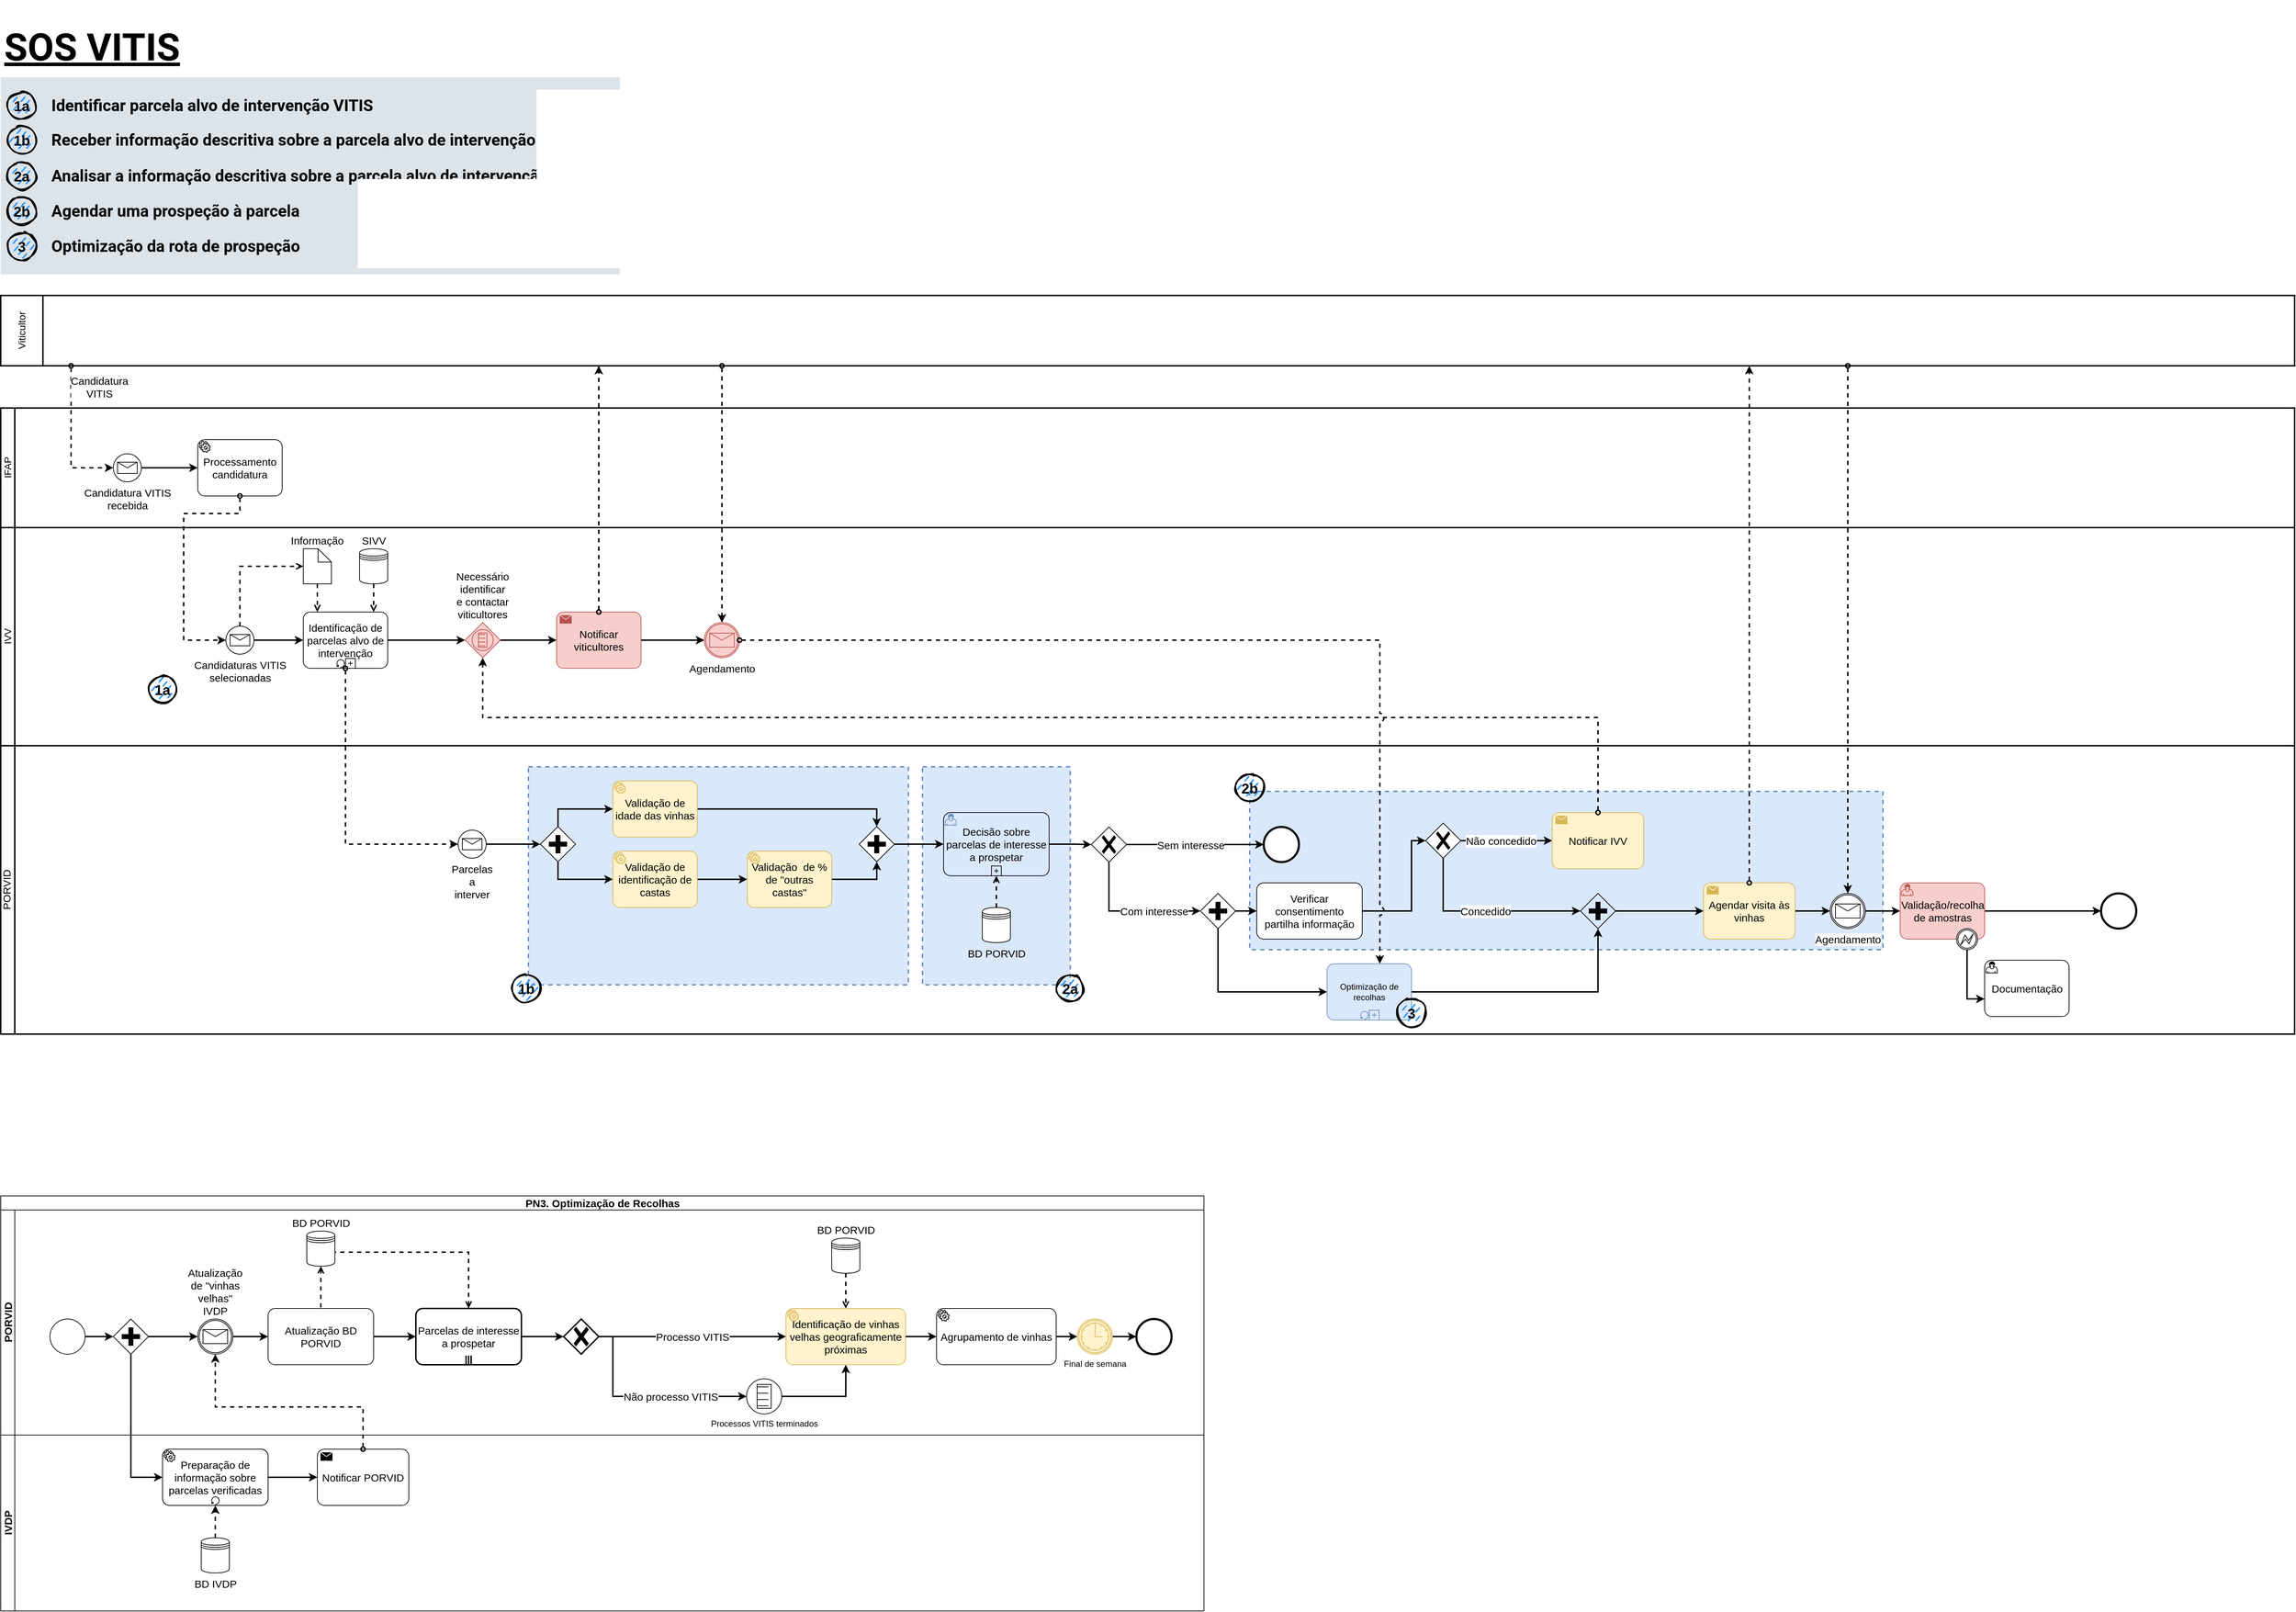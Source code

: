 <mxfile compressed="false" version="15.4.0" type="device">
  <diagram id="prtHgNgQTEPvFCAcTncT" name="Processos Alto Nível">
    <mxGraphModel dx="1422" dy="842" grid="1" gridSize="10" guides="1" tooltips="1" connect="1" arrows="1" fold="1" page="1" pageScale="1" pageWidth="827" pageHeight="1169" math="0" shadow="0">
      <root>
        <mxCell id="0" />
        <mxCell id="1" parent="0" />
        <mxCell id="j8fhtU1hvzyhwvqFzkYq-1" value="IFAP" style="swimlane;html=1;startSize=20;fontStyle=0;collapsible=0;horizontal=0;swimlaneLine=1;swimlaneFillColor=none;strokeWidth=2;rounded=0;shadow=0;glass=0;fontSize=14;fillColor=none;" parent="1" vertex="1">
          <mxGeometry x="40" y="610" width="3260" height="170" as="geometry" />
        </mxCell>
        <mxCell id="j8fhtU1hvzyhwvqFzkYq-11" style="edgeStyle=orthogonalEdgeStyle;rounded=0;orthogonalLoop=1;jettySize=auto;html=1;fontSize=15;startArrow=none;startFill=0;strokeWidth=2;" parent="j8fhtU1hvzyhwvqFzkYq-1" source="j8fhtU1hvzyhwvqFzkYq-7" target="j8fhtU1hvzyhwvqFzkYq-9" edge="1">
          <mxGeometry relative="1" as="geometry" />
        </mxCell>
        <mxCell id="j8fhtU1hvzyhwvqFzkYq-7" value="&lt;span style=&quot;font-family: &amp;#34;arial&amp;#34; , sans-serif ; font-size: 15px&quot;&gt;Candidatura VITIS&lt;br&gt;recebida&lt;br style=&quot;font-size: 15px&quot;&gt;&lt;/span&gt;" style="points=[[0.145,0.145,0],[0.5,0,0],[0.855,0.145,0],[1,0.5,0],[0.855,0.855,0],[0.5,1,0],[0.145,0.855,0],[0,0.5,0]];shape=mxgraph.bpmn.event;html=1;verticalLabelPosition=bottom;labelBackgroundColor=#ffffff;verticalAlign=top;align=center;perimeter=ellipsePerimeter;outlineConnect=0;aspect=fixed;outline=standard;symbol=message;rounded=0;shadow=0;glass=0;sketch=0;fontSize=15;" parent="j8fhtU1hvzyhwvqFzkYq-1" vertex="1">
          <mxGeometry x="160" y="65" width="40" height="40" as="geometry" />
        </mxCell>
        <mxCell id="j8fhtU1hvzyhwvqFzkYq-9" value="Processamento candidatura" style="points=[[0.25,0,0],[0.5,0,0],[0.75,0,0],[1,0.25,0],[1,0.5,0],[1,0.75,0],[0.75,1,0],[0.5,1,0],[0.25,1,0],[0,0.75,0],[0,0.5,0],[0,0.25,0]];shape=mxgraph.bpmn.task;whiteSpace=wrap;rectStyle=rounded;size=10;taskMarker=service;rounded=0;shadow=0;glass=0;sketch=0;fontSize=15;" parent="j8fhtU1hvzyhwvqFzkYq-1" vertex="1">
          <mxGeometry x="280" y="45" width="120" height="80" as="geometry" />
        </mxCell>
        <mxCell id="j8fhtU1hvzyhwvqFzkYq-5" value="Viticultor" style="swimlane;html=1;startSize=60;fontStyle=0;collapsible=0;horizontal=0;swimlaneLine=1;swimlaneFillColor=none;strokeWidth=2;rounded=0;shadow=0;glass=0;fontSize=14;fillColor=none;" parent="1" vertex="1">
          <mxGeometry x="40" y="450" width="3260" height="100" as="geometry" />
        </mxCell>
        <mxCell id="j8fhtU1hvzyhwvqFzkYq-8" value="&lt;span style=&quot;color: rgb(0 , 0 , 0) ; font-family: &amp;#34;helvetica&amp;#34; ; font-size: 15px ; font-style: normal ; font-weight: 400 ; letter-spacing: normal ; text-align: center ; text-indent: 0px ; text-transform: none ; word-spacing: 0px ; background-color: rgb(248 , 249 , 250) ; display: inline ; float: none&quot;&gt;Candidatura &lt;br&gt;VITIS&lt;/span&gt;" style="edgeStyle=orthogonalEdgeStyle;rounded=0;orthogonalLoop=1;jettySize=auto;html=1;entryX=0;entryY=0.5;entryDx=0;entryDy=0;entryPerimeter=0;fontSize=15;dashed=1;startArrow=oval;startFill=0;strokeWidth=2;" parent="1" target="j8fhtU1hvzyhwvqFzkYq-7" edge="1">
          <mxGeometry x="-0.707" y="40" relative="1" as="geometry">
            <mxPoint x="140" y="550" as="sourcePoint" />
            <Array as="points">
              <mxPoint x="140" y="695" />
            </Array>
            <mxPoint as="offset" />
          </mxGeometry>
        </mxCell>
        <mxCell id="j8fhtU1hvzyhwvqFzkYq-12" value="IVV" style="swimlane;html=1;startSize=20;fontStyle=0;collapsible=0;horizontal=0;swimlaneLine=1;swimlaneFillColor=none;strokeWidth=2;rounded=0;shadow=0;glass=0;fontSize=14;fillColor=none;" parent="1" vertex="1">
          <mxGeometry x="40" y="780" width="3260" height="310" as="geometry" />
        </mxCell>
        <mxCell id="j8fhtU1hvzyhwvqFzkYq-19" style="edgeStyle=orthogonalEdgeStyle;rounded=0;jumpStyle=none;orthogonalLoop=1;jettySize=auto;html=1;fontSize=15;startArrow=none;startFill=0;strokeWidth=2;" parent="j8fhtU1hvzyhwvqFzkYq-12" source="j8fhtU1hvzyhwvqFzkYq-14" target="j8fhtU1hvzyhwvqFzkYq-18" edge="1">
          <mxGeometry relative="1" as="geometry" />
        </mxCell>
        <mxCell id="j8fhtU1hvzyhwvqFzkYq-23" style="edgeStyle=orthogonalEdgeStyle;rounded=0;jumpStyle=none;orthogonalLoop=1;jettySize=auto;html=1;entryX=0;entryY=0.5;entryDx=0;entryDy=0;entryPerimeter=0;fontSize=15;startArrow=none;startFill=0;strokeWidth=2;dashed=1;endArrow=open;endFill=0;" parent="j8fhtU1hvzyhwvqFzkYq-12" source="j8fhtU1hvzyhwvqFzkYq-14" target="j8fhtU1hvzyhwvqFzkYq-22" edge="1">
          <mxGeometry relative="1" as="geometry">
            <Array as="points">
              <mxPoint x="340" y="55" />
            </Array>
          </mxGeometry>
        </mxCell>
        <mxCell id="j8fhtU1hvzyhwvqFzkYq-14" value="&lt;font face=&quot;arial, sans-serif&quot;&gt;Candidaturas VITIS&lt;br&gt;selecionadas&lt;/font&gt;" style="points=[[0.145,0.145,0],[0.5,0,0],[0.855,0.145,0],[1,0.5,0],[0.855,0.855,0],[0.5,1,0],[0.145,0.855,0],[0,0.5,0]];shape=mxgraph.bpmn.event;html=1;verticalLabelPosition=bottom;labelBackgroundColor=#ffffff;verticalAlign=top;align=center;perimeter=ellipsePerimeter;outlineConnect=0;aspect=fixed;outline=standard;symbol=message;rounded=0;shadow=0;glass=0;sketch=0;fontSize=15;" parent="j8fhtU1hvzyhwvqFzkYq-12" vertex="1">
          <mxGeometry x="320" y="140" width="40" height="40" as="geometry" />
        </mxCell>
        <mxCell id="j8fhtU1hvzyhwvqFzkYq-26" style="edgeStyle=orthogonalEdgeStyle;rounded=0;jumpStyle=none;orthogonalLoop=1;jettySize=auto;html=1;fontSize=15;startArrow=none;startFill=0;endArrow=classic;endFill=1;strokeWidth=2;" parent="j8fhtU1hvzyhwvqFzkYq-12" source="j8fhtU1hvzyhwvqFzkYq-18" target="j8fhtU1hvzyhwvqFzkYq-112" edge="1">
          <mxGeometry relative="1" as="geometry">
            <mxPoint x="610" y="160" as="targetPoint" />
          </mxGeometry>
        </mxCell>
        <mxCell id="j8fhtU1hvzyhwvqFzkYq-18" value="Identificação de parcelas alvo de intervenção" style="points=[[0.25,0,0],[0.5,0,0],[0.75,0,0],[1,0.25,0],[1,0.5,0],[1,0.75,0],[0.75,1,0],[0.5,1,0],[0.25,1,0],[0,0.75,0],[0,0.5,0],[0,0.25,0]];shape=mxgraph.bpmn.task;whiteSpace=wrap;rectStyle=rounded;size=10;taskMarker=abstract;isLoopStandard=1;isLoopSub=1;rounded=0;shadow=0;glass=0;sketch=0;fontSize=15;" parent="j8fhtU1hvzyhwvqFzkYq-12" vertex="1">
          <mxGeometry x="430" y="120" width="120" height="80" as="geometry" />
        </mxCell>
        <mxCell id="j8fhtU1hvzyhwvqFzkYq-24" style="edgeStyle=orthogonalEdgeStyle;rounded=0;jumpStyle=none;orthogonalLoop=1;jettySize=auto;html=1;dashed=1;fontSize=15;startArrow=none;startFill=0;endArrow=open;endFill=0;strokeWidth=2;" parent="j8fhtU1hvzyhwvqFzkYq-12" source="j8fhtU1hvzyhwvqFzkYq-22" target="j8fhtU1hvzyhwvqFzkYq-18" edge="1">
          <mxGeometry relative="1" as="geometry">
            <Array as="points">
              <mxPoint x="450" y="110" />
              <mxPoint x="450" y="110" />
            </Array>
          </mxGeometry>
        </mxCell>
        <mxCell id="j8fhtU1hvzyhwvqFzkYq-22" value="Informação" style="shape=mxgraph.bpmn.data;labelPosition=center;verticalLabelPosition=top;align=center;verticalAlign=bottom;whiteSpace=wrap;size=19;html=1;rounded=0;shadow=0;glass=0;sketch=0;fontSize=15;" parent="j8fhtU1hvzyhwvqFzkYq-12" vertex="1">
          <mxGeometry x="430" y="30" width="40" height="50" as="geometry" />
        </mxCell>
        <mxCell id="j8fhtU1hvzyhwvqFzkYq-29" style="edgeStyle=orthogonalEdgeStyle;rounded=0;jumpStyle=none;orthogonalLoop=1;jettySize=auto;html=1;fontSize=15;startArrow=none;startFill=0;endArrow=open;endFill=0;strokeWidth=2;dashed=1;" parent="j8fhtU1hvzyhwvqFzkYq-12" source="j8fhtU1hvzyhwvqFzkYq-27" edge="1">
          <mxGeometry relative="1" as="geometry">
            <mxPoint x="530" y="120" as="targetPoint" />
            <Array as="points">
              <mxPoint x="530" y="120" />
            </Array>
          </mxGeometry>
        </mxCell>
        <mxCell id="j8fhtU1hvzyhwvqFzkYq-27" value="SIVV" style="shape=datastore;labelPosition=center;verticalLabelPosition=top;align=center;verticalAlign=bottom;rounded=0;shadow=0;glass=0;sketch=0;fontSize=15;html=1;" parent="j8fhtU1hvzyhwvqFzkYq-12" vertex="1">
          <mxGeometry x="510" y="30" width="40" height="50" as="geometry" />
        </mxCell>
        <mxCell id="j8fhtU1hvzyhwvqFzkYq-118" style="edgeStyle=orthogonalEdgeStyle;rounded=0;jumpStyle=none;orthogonalLoop=1;jettySize=auto;html=1;fontSize=15;startArrow=none;startFill=0;endArrow=classic;endFill=1;strokeWidth=2;" parent="j8fhtU1hvzyhwvqFzkYq-12" source="j8fhtU1hvzyhwvqFzkYq-112" target="j8fhtU1hvzyhwvqFzkYq-119" edge="1">
          <mxGeometry relative="1" as="geometry">
            <mxPoint x="790" y="160" as="targetPoint" />
          </mxGeometry>
        </mxCell>
        <mxCell id="j8fhtU1hvzyhwvqFzkYq-112" value="Necessário identificar e contactar viticultores" style="points=[[0.25,0.25,0],[0.5,0,0],[0.75,0.25,0],[1,0.5,0],[0.75,0.75,0],[0.5,1,0],[0.25,0.75,0],[0,0.5,0]];shape=mxgraph.bpmn.gateway2;html=1;verticalLabelPosition=top;labelBackgroundColor=#ffffff;verticalAlign=bottom;align=center;perimeter=rhombusPerimeter;outlineConnect=0;outline=standard;symbol=conditional;rounded=0;shadow=0;glass=0;sketch=0;fontSize=15;fillColor=#f8cecc;whiteSpace=wrap;labelPosition=center;strokeColor=#b85450;" parent="j8fhtU1hvzyhwvqFzkYq-12" vertex="1">
          <mxGeometry x="660" y="135" width="50" height="50" as="geometry" />
        </mxCell>
        <mxCell id="j8fhtU1hvzyhwvqFzkYq-122" style="edgeStyle=orthogonalEdgeStyle;rounded=0;jumpStyle=arc;jumpSize=10;orthogonalLoop=1;jettySize=auto;html=1;fontSize=15;startArrow=none;startFill=0;endArrow=classic;endFill=1;strokeWidth=2;" parent="j8fhtU1hvzyhwvqFzkYq-12" source="j8fhtU1hvzyhwvqFzkYq-119" target="j8fhtU1hvzyhwvqFzkYq-121" edge="1">
          <mxGeometry relative="1" as="geometry" />
        </mxCell>
        <mxCell id="j8fhtU1hvzyhwvqFzkYq-119" value="Notificar viticultores" style="points=[[0.25,0,0],[0.5,0,0],[0.75,0,0],[1,0.25,0],[1,0.5,0],[1,0.75,0],[0.75,1,0],[0.5,1,0],[0.25,1,0],[0,0.75,0],[0,0.5,0],[0,0.25,0]];shape=mxgraph.bpmn.task;whiteSpace=wrap;rectStyle=rounded;size=10;taskMarker=send;rounded=0;shadow=0;glass=0;sketch=0;fontSize=15;fillColor=#f8cecc;align=center;verticalAlign=middle;html=1;strokeColor=#b85450;" parent="j8fhtU1hvzyhwvqFzkYq-12" vertex="1">
          <mxGeometry x="790" y="120" width="120" height="80" as="geometry" />
        </mxCell>
        <mxCell id="j8fhtU1hvzyhwvqFzkYq-121" value="Agendamento" style="points=[[0.145,0.145,0],[0.5,0,0],[0.855,0.145,0],[1,0.5,0],[0.855,0.855,0],[0.5,1,0],[0.145,0.855,0],[0,0.5,0]];shape=mxgraph.bpmn.event;html=1;verticalLabelPosition=bottom;labelBackgroundColor=#ffffff;verticalAlign=top;align=center;perimeter=ellipsePerimeter;outlineConnect=0;aspect=fixed;outline=catching;symbol=message;rounded=0;shadow=0;glass=0;sketch=0;fontSize=15;fillColor=#f8cecc;strokeColor=#b85450;" parent="j8fhtU1hvzyhwvqFzkYq-12" vertex="1">
          <mxGeometry x="1000" y="135" width="50" height="50" as="geometry" />
        </mxCell>
        <mxCell id="A43F4s2ZnalGoexAEKTJ-45" value="1a" style="ellipse;whiteSpace=wrap;html=1;strokeWidth=2;fillWeight=2;hachureGap=8;fillColor=#3399FF;fillStyle=dashed;sketch=1;fontSize=20;fontColor=#000000;fontStyle=1;labelBackgroundColor=none;labelBorderColor=none;jiggle=1;" parent="j8fhtU1hvzyhwvqFzkYq-12" vertex="1">
          <mxGeometry x="210" y="210" width="40" height="40" as="geometry" />
        </mxCell>
        <mxCell id="j8fhtU1hvzyhwvqFzkYq-16" style="edgeStyle=orthogonalEdgeStyle;rounded=0;orthogonalLoop=1;jettySize=auto;html=1;entryX=0;entryY=0.5;entryDx=0;entryDy=0;entryPerimeter=0;fontSize=15;startArrow=oval;startFill=0;strokeWidth=2;dashed=1;jumpStyle=none;" parent="1" source="j8fhtU1hvzyhwvqFzkYq-9" target="j8fhtU1hvzyhwvqFzkYq-14" edge="1">
          <mxGeometry relative="1" as="geometry">
            <Array as="points">
              <mxPoint x="380" y="760" />
              <mxPoint x="300" y="760" />
              <mxPoint x="300" y="940" />
            </Array>
          </mxGeometry>
        </mxCell>
        <mxCell id="j8fhtU1hvzyhwvqFzkYq-30" value="PORVID" style="swimlane;html=1;startSize=20;fontStyle=0;collapsible=0;horizontal=0;swimlaneLine=1;swimlaneFillColor=none;strokeWidth=2;rounded=0;shadow=0;glass=0;sketch=0;fontSize=15;align=center;verticalAlign=bottom;fillColor=none;" parent="1" vertex="1">
          <mxGeometry x="40" y="1090" width="3260" height="410" as="geometry" />
        </mxCell>
        <mxCell id="al4PJ4pm5zgEQlfIhQZX-102" value="" style="rounded=0;whiteSpace=wrap;html=1;labelBackgroundColor=none;fontSize=20;strokeWidth=2;fillColor=#dae8fc;gradientDirection=south;dashed=1;strokeColor=#6c8ebf;" parent="j8fhtU1hvzyhwvqFzkYq-30" vertex="1">
          <mxGeometry x="750" y="30" width="540" height="310" as="geometry" />
        </mxCell>
        <mxCell id="A43F4s2ZnalGoexAEKTJ-1" value="" style="rounded=0;whiteSpace=wrap;html=1;labelBackgroundColor=none;fontSize=20;strokeWidth=2;fillColor=#dae8fc;gradientDirection=south;dashed=1;strokeColor=#6c8ebf;" parent="j8fhtU1hvzyhwvqFzkYq-30" vertex="1">
          <mxGeometry x="1310" y="30" width="210" height="310" as="geometry" />
        </mxCell>
        <mxCell id="A43F4s2ZnalGoexAEKTJ-42" value="" style="rounded=0;whiteSpace=wrap;html=1;labelBackgroundColor=none;fontSize=20;strokeWidth=2;fillColor=#dae8fc;gradientDirection=south;dashed=1;strokeColor=#6c8ebf;" parent="j8fhtU1hvzyhwvqFzkYq-30" vertex="1">
          <mxGeometry x="1775" y="65" width="900" height="225" as="geometry" />
        </mxCell>
        <mxCell id="j8fhtU1hvzyhwvqFzkYq-47" value="Decisão sobre parcelas de interesse a prospetar" style="points=[[0.25,0,0],[0.5,0,0],[0.75,0,0],[1,0.25,0],[1,0.5,0],[1,0.75,0],[0.75,1,0],[0.5,1,0],[0.25,1,0],[0,0.75,0],[0,0.5,0],[0,0.25,0]];shape=mxgraph.bpmn.task;whiteSpace=wrap;rectStyle=rounded;size=10;taskMarker=user;rounded=0;shadow=0;glass=0;sketch=0;fontSize=15;align=center;verticalAlign=middle;html=1;fillColor=#dae8fc;strokeColor=#6c8ebf;" parent="j8fhtU1hvzyhwvqFzkYq-30" vertex="1">
          <mxGeometry x="1340" y="95" width="150" height="90" as="geometry" />
        </mxCell>
        <mxCell id="j8fhtU1hvzyhwvqFzkYq-91" value="" style="points=[[0.25,0,0],[0.5,0,0],[0.75,0,0],[1,0.25,0],[1,0.5,0],[1,0.75,0],[0.75,1,0],[0.5,1,0],[0.25,1,0],[0,0.75,0],[0,0.5,0],[0,0.25,0]];shape=mxgraph.bpmn.task;whiteSpace=wrap;rectStyle=rounded;size=10;taskMarker=abstract;isLoopSub=1;rounded=0;shadow=0;glass=0;sketch=0;fontSize=15;align=center;verticalAlign=middle;html=1;fillColor=none;" parent="j8fhtU1hvzyhwvqFzkYq-30" vertex="1">
          <mxGeometry x="1340" y="95" width="150" height="90" as="geometry" />
        </mxCell>
        <mxCell id="LDm_sBTLsoFuQMDqbDht-4" style="edgeStyle=orthogonalEdgeStyle;rounded=0;orthogonalLoop=1;jettySize=auto;html=1;strokeWidth=2;" edge="1" parent="j8fhtU1hvzyhwvqFzkYq-30" source="j8fhtU1hvzyhwvqFzkYq-31" target="j8fhtU1hvzyhwvqFzkYq-35">
          <mxGeometry relative="1" as="geometry" />
        </mxCell>
        <mxCell id="j8fhtU1hvzyhwvqFzkYq-31" value="&lt;font face=&quot;arial, sans-serif&quot;&gt;Parcelas a interver&lt;br&gt;&lt;/font&gt;" style="points=[[0.145,0.145,0],[0.5,0,0],[0.855,0.145,0],[1,0.5,0],[0.855,0.855,0],[0.5,1,0],[0.145,0.855,0],[0,0.5,0]];shape=mxgraph.bpmn.event;html=1;verticalLabelPosition=bottom;labelBackgroundColor=#ffffff;verticalAlign=top;align=center;perimeter=ellipsePerimeter;outlineConnect=0;aspect=fixed;outline=standard;symbol=message;rounded=0;shadow=0;glass=0;sketch=0;fontSize=15;whiteSpace=wrap;" parent="j8fhtU1hvzyhwvqFzkYq-30" vertex="1">
          <mxGeometry x="650" y="120" width="40" height="40" as="geometry" />
        </mxCell>
        <mxCell id="j8fhtU1hvzyhwvqFzkYq-38" style="edgeStyle=orthogonalEdgeStyle;rounded=0;jumpStyle=none;orthogonalLoop=1;jettySize=auto;html=1;fontSize=15;startArrow=none;startFill=0;endArrow=classic;endFill=1;strokeWidth=2;" parent="j8fhtU1hvzyhwvqFzkYq-30" source="j8fhtU1hvzyhwvqFzkYq-35" target="LDm_sBTLsoFuQMDqbDht-3" edge="1">
          <mxGeometry relative="1" as="geometry">
            <Array as="points">
              <mxPoint x="792" y="90" />
            </Array>
            <mxPoint x="870" y="90.0" as="targetPoint" />
          </mxGeometry>
        </mxCell>
        <mxCell id="j8fhtU1hvzyhwvqFzkYq-41" style="edgeStyle=orthogonalEdgeStyle;rounded=0;jumpStyle=none;orthogonalLoop=1;jettySize=auto;html=1;fontSize=15;startArrow=none;startFill=0;endArrow=classic;endFill=1;strokeWidth=2;entryX=0;entryY=0.5;entryDx=0;entryDy=0;entryPerimeter=0;" parent="j8fhtU1hvzyhwvqFzkYq-30" source="j8fhtU1hvzyhwvqFzkYq-35" target="j8fhtU1hvzyhwvqFzkYq-40" edge="1">
          <mxGeometry relative="1" as="geometry">
            <mxPoint x="780" y="360" as="targetPoint" />
            <Array as="points">
              <mxPoint x="792" y="190" />
            </Array>
          </mxGeometry>
        </mxCell>
        <mxCell id="j8fhtU1hvzyhwvqFzkYq-35" value="" style="points=[[0.25,0.25,0],[0.5,0,0],[0.75,0.25,0],[1,0.5,0],[0.75,0.75,0],[0.5,1,0],[0.25,0.75,0],[0,0.5,0]];shape=mxgraph.bpmn.gateway2;html=1;verticalLabelPosition=bottom;labelBackgroundColor=#ffffff;verticalAlign=top;align=center;perimeter=rhombusPerimeter;outlineConnect=0;outline=none;symbol=none;gwType=parallel;rounded=0;shadow=0;glass=0;sketch=0;fontSize=15;" parent="j8fhtU1hvzyhwvqFzkYq-30" vertex="1">
          <mxGeometry x="767" y="115" width="50" height="50" as="geometry" />
        </mxCell>
        <mxCell id="j8fhtU1hvzyhwvqFzkYq-46" style="edgeStyle=orthogonalEdgeStyle;rounded=0;jumpStyle=none;orthogonalLoop=1;jettySize=auto;html=1;entryX=0.5;entryY=0;entryDx=0;entryDy=0;entryPerimeter=0;fontSize=15;startArrow=none;startFill=0;endArrow=classic;endFill=1;strokeWidth=2;" parent="j8fhtU1hvzyhwvqFzkYq-30" source="LDm_sBTLsoFuQMDqbDht-3" target="j8fhtU1hvzyhwvqFzkYq-44" edge="1">
          <mxGeometry relative="1" as="geometry">
            <mxPoint x="990" y="90.0" as="sourcePoint" />
          </mxGeometry>
        </mxCell>
        <mxCell id="j8fhtU1hvzyhwvqFzkYq-43" style="edgeStyle=orthogonalEdgeStyle;rounded=0;jumpStyle=none;orthogonalLoop=1;jettySize=auto;html=1;fontSize=15;startArrow=none;startFill=0;endArrow=classic;endFill=1;strokeWidth=2;" parent="j8fhtU1hvzyhwvqFzkYq-30" source="j8fhtU1hvzyhwvqFzkYq-40" target="j8fhtU1hvzyhwvqFzkYq-42" edge="1">
          <mxGeometry relative="1" as="geometry" />
        </mxCell>
        <mxCell id="j8fhtU1hvzyhwvqFzkYq-40" value="Validação de identificação de castas" style="points=[[0.25,0,0],[0.5,0,0],[0.75,0,0],[1,0.25,0],[1,0.5,0],[1,0.75,0],[0.75,1,0],[0.5,1,0],[0.25,1,0],[0,0.75,0],[0,0.5,0],[0,0.25,0]];shape=mxgraph.bpmn.task;whiteSpace=wrap;rectStyle=rounded;size=10;taskMarker=service;rounded=0;shadow=0;glass=0;sketch=0;fontSize=15;align=center;verticalAlign=middle;html=1;fillColor=#fff2cc;strokeColor=#d6b656;" parent="j8fhtU1hvzyhwvqFzkYq-30" vertex="1">
          <mxGeometry x="870" y="150" width="120" height="80" as="geometry" />
        </mxCell>
        <mxCell id="j8fhtU1hvzyhwvqFzkYq-45" style="edgeStyle=orthogonalEdgeStyle;rounded=0;jumpStyle=none;orthogonalLoop=1;jettySize=auto;html=1;entryX=0.5;entryY=1;entryDx=0;entryDy=0;entryPerimeter=0;fontSize=15;startArrow=none;startFill=0;endArrow=classic;endFill=1;strokeWidth=2;" parent="j8fhtU1hvzyhwvqFzkYq-30" source="j8fhtU1hvzyhwvqFzkYq-42" target="j8fhtU1hvzyhwvqFzkYq-44" edge="1">
          <mxGeometry relative="1" as="geometry" />
        </mxCell>
        <mxCell id="j8fhtU1hvzyhwvqFzkYq-42" value="Validação&amp;nbsp; de % de &quot;outras castas&quot;" style="points=[[0.25,0,0],[0.5,0,0],[0.75,0,0],[1,0.25,0],[1,0.5,0],[1,0.75,0],[0.75,1,0],[0.5,1,0],[0.25,1,0],[0,0.75,0],[0,0.5,0],[0,0.25,0]];shape=mxgraph.bpmn.task;whiteSpace=wrap;rectStyle=rounded;size=10;taskMarker=service;rounded=0;shadow=0;glass=0;sketch=0;fontSize=15;align=center;verticalAlign=middle;html=1;fillColor=#fff2cc;strokeColor=#d6b656;" parent="j8fhtU1hvzyhwvqFzkYq-30" vertex="1">
          <mxGeometry x="1061" y="150" width="120" height="80" as="geometry" />
        </mxCell>
        <mxCell id="j8fhtU1hvzyhwvqFzkYq-48" style="edgeStyle=orthogonalEdgeStyle;rounded=0;jumpStyle=none;orthogonalLoop=1;jettySize=auto;html=1;fontSize=15;startArrow=none;startFill=0;endArrow=classic;endFill=1;strokeWidth=2;" parent="j8fhtU1hvzyhwvqFzkYq-30" source="j8fhtU1hvzyhwvqFzkYq-44" target="j8fhtU1hvzyhwvqFzkYq-47" edge="1">
          <mxGeometry relative="1" as="geometry" />
        </mxCell>
        <mxCell id="j8fhtU1hvzyhwvqFzkYq-44" value="" style="points=[[0.25,0.25,0],[0.5,0,0],[0.75,0.25,0],[1,0.5,0],[0.75,0.75,0],[0.5,1,0],[0.25,0.75,0],[0,0.5,0]];shape=mxgraph.bpmn.gateway2;html=1;verticalLabelPosition=bottom;labelBackgroundColor=#ffffff;verticalAlign=top;align=center;perimeter=rhombusPerimeter;outlineConnect=0;outline=none;symbol=none;gwType=parallel;rounded=0;shadow=0;glass=0;sketch=0;fontSize=15;" parent="j8fhtU1hvzyhwvqFzkYq-30" vertex="1">
          <mxGeometry x="1220" y="115" width="50" height="50" as="geometry" />
        </mxCell>
        <mxCell id="j8fhtU1hvzyhwvqFzkYq-58" value="Sem interesse" style="edgeStyle=orthogonalEdgeStyle;rounded=0;jumpStyle=none;orthogonalLoop=1;jettySize=auto;html=1;fontSize=15;startArrow=none;startFill=0;endArrow=classic;endFill=1;strokeWidth=2;" parent="j8fhtU1hvzyhwvqFzkYq-30" source="j8fhtU1hvzyhwvqFzkYq-49" target="j8fhtU1hvzyhwvqFzkYq-61" edge="1">
          <mxGeometry x="-0.067" relative="1" as="geometry">
            <mxPoint x="1750" y="140.5" as="targetPoint" />
            <mxPoint as="offset" />
          </mxGeometry>
        </mxCell>
        <mxCell id="j8fhtU1hvzyhwvqFzkYq-59" value="Com interesse" style="edgeStyle=orthogonalEdgeStyle;rounded=0;jumpStyle=none;orthogonalLoop=1;jettySize=auto;html=1;fontSize=15;startArrow=none;startFill=0;endArrow=classic;endFill=1;strokeWidth=2;entryX=0;entryY=0.5;entryDx=0;entryDy=0;entryPerimeter=0;" parent="j8fhtU1hvzyhwvqFzkYq-30" source="j8fhtU1hvzyhwvqFzkYq-49" target="j8fhtU1hvzyhwvqFzkYq-98" edge="1">
          <mxGeometry x="0.333" relative="1" as="geometry">
            <mxPoint x="1580" y="430" as="targetPoint" />
            <Array as="points">
              <mxPoint x="1575" y="235" />
            </Array>
            <mxPoint as="offset" />
          </mxGeometry>
        </mxCell>
        <mxCell id="j8fhtU1hvzyhwvqFzkYq-49" value="" style="points=[[0.25,0.25,0],[0.5,0,0],[0.75,0.25,0],[1,0.5,0],[0.75,0.75,0],[0.5,1,0],[0.25,0.75,0],[0,0.5,0]];shape=mxgraph.bpmn.gateway2;html=1;verticalLabelPosition=bottom;labelBackgroundColor=#ffffff;verticalAlign=top;align=center;perimeter=rhombusPerimeter;outlineConnect=0;outline=none;symbol=none;gwType=exclusive;rounded=0;shadow=0;glass=0;sketch=0;fontSize=15;" parent="j8fhtU1hvzyhwvqFzkYq-30" vertex="1">
          <mxGeometry x="1550" y="115.5" width="50" height="50" as="geometry" />
        </mxCell>
        <mxCell id="j8fhtU1hvzyhwvqFzkYq-65" style="edgeStyle=orthogonalEdgeStyle;rounded=0;jumpStyle=none;orthogonalLoop=1;jettySize=auto;html=1;fontSize=15;startArrow=none;startFill=0;endArrow=classic;endFill=1;strokeWidth=2;exitX=1;exitY=0.5;exitDx=0;exitDy=0;exitPerimeter=0;" parent="j8fhtU1hvzyhwvqFzkYq-30" source="j8fhtU1hvzyhwvqFzkYq-51" target="j8fhtU1hvzyhwvqFzkYq-64" edge="1">
          <mxGeometry relative="1" as="geometry">
            <mxPoint x="1975" y="235" as="sourcePoint" />
            <Array as="points">
              <mxPoint x="2005" y="235" />
              <mxPoint x="2005" y="135" />
            </Array>
          </mxGeometry>
        </mxCell>
        <mxCell id="j8fhtU1hvzyhwvqFzkYq-51" value="Verificar consentimento partilha informação" style="points=[[0.25,0,0],[0.5,0,0],[0.75,0,0],[1,0.25,0],[1,0.5,0],[1,0.75,0],[0.75,1,0],[0.5,1,0],[0.25,1,0],[0,0.75,0],[0,0.5,0],[0,0.25,0]];shape=mxgraph.bpmn.task;whiteSpace=wrap;rectStyle=rounded;size=10;taskMarker=abstract;rounded=0;shadow=0;glass=0;sketch=0;fontSize=15;align=center;verticalAlign=middle;html=1;" parent="j8fhtU1hvzyhwvqFzkYq-30" vertex="1">
          <mxGeometry x="1785" y="195" width="150" height="80" as="geometry" />
        </mxCell>
        <mxCell id="j8fhtU1hvzyhwvqFzkYq-61" value="" style="points=[[0.145,0.145,0],[0.5,0,0],[0.855,0.145,0],[1,0.5,0],[0.855,0.855,0],[0.5,1,0],[0.145,0.855,0],[0,0.5,0]];shape=mxgraph.bpmn.event;html=1;verticalLabelPosition=bottom;labelBackgroundColor=#ffffff;verticalAlign=top;align=center;perimeter=ellipsePerimeter;outlineConnect=0;aspect=fixed;outline=end;symbol=terminate2;rounded=0;shadow=0;glass=0;sketch=0;fontSize=15;" parent="j8fhtU1hvzyhwvqFzkYq-30" vertex="1">
          <mxGeometry x="1795" y="115.5" width="50" height="50" as="geometry" />
        </mxCell>
        <mxCell id="j8fhtU1hvzyhwvqFzkYq-67" value="Concedido" style="edgeStyle=orthogonalEdgeStyle;rounded=0;jumpStyle=none;orthogonalLoop=1;jettySize=auto;html=1;fontSize=15;startArrow=none;startFill=0;endArrow=classic;endFill=1;strokeWidth=2;entryX=0;entryY=0.5;entryDx=0;entryDy=0;entryPerimeter=0;" parent="j8fhtU1hvzyhwvqFzkYq-30" source="j8fhtU1hvzyhwvqFzkYq-64" target="j8fhtU1hvzyhwvqFzkYq-103" edge="1">
          <mxGeometry relative="1" as="geometry">
            <mxPoint x="2145" y="220" as="targetPoint" />
            <Array as="points">
              <mxPoint x="2050" y="235" />
            </Array>
          </mxGeometry>
        </mxCell>
        <mxCell id="j8fhtU1hvzyhwvqFzkYq-72" value="Não concedido" style="edgeStyle=orthogonalEdgeStyle;rounded=0;jumpStyle=none;orthogonalLoop=1;jettySize=auto;html=1;fontSize=15;startArrow=none;startFill=0;endArrow=classic;endFill=1;strokeWidth=2;" parent="j8fhtU1hvzyhwvqFzkYq-30" source="j8fhtU1hvzyhwvqFzkYq-64" target="j8fhtU1hvzyhwvqFzkYq-71" edge="1">
          <mxGeometry x="-0.125" relative="1" as="geometry">
            <Array as="points">
              <mxPoint x="2145" y="135" />
              <mxPoint x="2145" y="135" />
            </Array>
            <mxPoint as="offset" />
          </mxGeometry>
        </mxCell>
        <mxCell id="j8fhtU1hvzyhwvqFzkYq-64" value="" style="points=[[0.25,0.25,0],[0.5,0,0],[0.75,0.25,0],[1,0.5,0],[0.75,0.75,0],[0.5,1,0],[0.25,0.75,0],[0,0.5,0]];shape=mxgraph.bpmn.gateway2;html=1;verticalLabelPosition=bottom;labelBackgroundColor=#ffffff;verticalAlign=top;align=center;perimeter=rhombusPerimeter;outlineConnect=0;outline=none;symbol=none;gwType=exclusive;rounded=0;shadow=0;glass=0;sketch=0;fontSize=15;" parent="j8fhtU1hvzyhwvqFzkYq-30" vertex="1">
          <mxGeometry x="2025" y="110" width="50" height="50" as="geometry" />
        </mxCell>
        <mxCell id="j8fhtU1hvzyhwvqFzkYq-76" style="edgeStyle=orthogonalEdgeStyle;rounded=0;jumpStyle=none;orthogonalLoop=1;jettySize=auto;html=1;fontSize=15;startArrow=none;startFill=0;endArrow=classic;endFill=1;strokeWidth=2;" parent="j8fhtU1hvzyhwvqFzkYq-30" source="j8fhtU1hvzyhwvqFzkYq-66" target="j8fhtU1hvzyhwvqFzkYq-74" edge="1">
          <mxGeometry relative="1" as="geometry" />
        </mxCell>
        <mxCell id="j8fhtU1hvzyhwvqFzkYq-66" value="Agendar visita às vinhas" style="points=[[0.25,0,0],[0.5,0,0],[0.75,0,0],[1,0.25,0],[1,0.5,0],[1,0.75,0],[0.75,1,0],[0.5,1,0],[0.25,1,0],[0,0.75,0],[0,0.5,0],[0,0.25,0]];shape=mxgraph.bpmn.task;whiteSpace=wrap;rectStyle=rounded;size=10;taskMarker=send;rounded=0;shadow=0;glass=0;sketch=0;fontSize=15;align=center;verticalAlign=middle;html=1;fillColor=#fff2cc;strokeColor=#d6b656;" parent="j8fhtU1hvzyhwvqFzkYq-30" vertex="1">
          <mxGeometry x="2420" y="195" width="130" height="80" as="geometry" />
        </mxCell>
        <mxCell id="j8fhtU1hvzyhwvqFzkYq-69" value="" style="edgeStyle=orthogonalEdgeStyle;rounded=0;jumpStyle=none;orthogonalLoop=1;jettySize=auto;html=1;fontSize=15;startArrow=none;startFill=0;endArrow=open;endFill=0;strokeWidth=2;dashed=1;" parent="j8fhtU1hvzyhwvqFzkYq-30" source="j8fhtU1hvzyhwvqFzkYq-68" target="j8fhtU1hvzyhwvqFzkYq-47" edge="1">
          <mxGeometry relative="1" as="geometry">
            <Array as="points">
              <mxPoint x="1415" y="130" />
              <mxPoint x="1415" y="130" />
            </Array>
          </mxGeometry>
        </mxCell>
        <mxCell id="j8fhtU1hvzyhwvqFzkYq-68" value="BD PORVID" style="shape=datastore;labelPosition=center;verticalLabelPosition=bottom;align=center;verticalAlign=top;rounded=0;shadow=0;glass=0;sketch=0;fontSize=15;html=1;" parent="j8fhtU1hvzyhwvqFzkYq-30" vertex="1">
          <mxGeometry x="1395" y="230" width="40" height="50" as="geometry" />
        </mxCell>
        <mxCell id="j8fhtU1hvzyhwvqFzkYq-71" value="Notificar IVV" style="points=[[0.25,0,0],[0.5,0,0],[0.75,0,0],[1,0.25,0],[1,0.5,0],[1,0.75,0],[0.75,1,0],[0.5,1,0],[0.25,1,0],[0,0.75,0],[0,0.5,0],[0,0.25,0]];shape=mxgraph.bpmn.task;whiteSpace=wrap;rectStyle=rounded;size=10;taskMarker=send;rounded=0;shadow=0;glass=0;sketch=0;fontSize=15;align=center;verticalAlign=middle;html=1;fillColor=#fff2cc;strokeColor=#d6b656;" parent="j8fhtU1hvzyhwvqFzkYq-30" vertex="1">
          <mxGeometry x="2205" y="95" width="130" height="80" as="geometry" />
        </mxCell>
        <mxCell id="j8fhtU1hvzyhwvqFzkYq-106" style="edgeStyle=orthogonalEdgeStyle;rounded=0;jumpStyle=none;orthogonalLoop=1;jettySize=auto;html=1;fontSize=15;startArrow=none;startFill=0;endArrow=classic;endFill=1;strokeWidth=2;" parent="j8fhtU1hvzyhwvqFzkYq-30" source="j8fhtU1hvzyhwvqFzkYq-74" target="j8fhtU1hvzyhwvqFzkYq-77" edge="1">
          <mxGeometry relative="1" as="geometry" />
        </mxCell>
        <mxCell id="j8fhtU1hvzyhwvqFzkYq-74" value="Agendamento" style="points=[[0.145,0.145,0],[0.5,0,0],[0.855,0.145,0],[1,0.5,0],[0.855,0.855,0],[0.5,1,0],[0.145,0.855,0],[0,0.5,0]];shape=mxgraph.bpmn.event;html=1;verticalLabelPosition=bottom;labelBackgroundColor=#ffffff;verticalAlign=top;align=center;perimeter=ellipsePerimeter;outlineConnect=0;aspect=fixed;outline=catching;symbol=message;rounded=0;shadow=0;glass=0;sketch=0;fontSize=15;" parent="j8fhtU1hvzyhwvqFzkYq-30" vertex="1">
          <mxGeometry x="2600" y="210" width="50" height="50" as="geometry" />
        </mxCell>
        <mxCell id="j8fhtU1hvzyhwvqFzkYq-97" style="edgeStyle=orthogonalEdgeStyle;rounded=0;jumpStyle=none;orthogonalLoop=1;jettySize=auto;html=1;fontSize=15;startArrow=none;startFill=0;endArrow=classic;endFill=1;strokeWidth=2;" parent="j8fhtU1hvzyhwvqFzkYq-30" source="j8fhtU1hvzyhwvqFzkYq-91" target="j8fhtU1hvzyhwvqFzkYq-49" edge="1">
          <mxGeometry relative="1" as="geometry" />
        </mxCell>
        <mxCell id="j8fhtU1hvzyhwvqFzkYq-99" style="edgeStyle=orthogonalEdgeStyle;rounded=0;jumpStyle=none;orthogonalLoop=1;jettySize=auto;html=1;fontSize=15;startArrow=none;startFill=0;endArrow=classic;endFill=1;strokeWidth=2;" parent="j8fhtU1hvzyhwvqFzkYq-30" source="j8fhtU1hvzyhwvqFzkYq-98" target="j8fhtU1hvzyhwvqFzkYq-51" edge="1">
          <mxGeometry relative="1" as="geometry">
            <mxPoint x="1725" y="235" as="sourcePoint" />
          </mxGeometry>
        </mxCell>
        <mxCell id="j8fhtU1hvzyhwvqFzkYq-98" value="" style="points=[[0.25,0.25,0],[0.5,0,0],[0.75,0.25,0],[1,0.5,0],[0.75,0.75,0],[0.5,1,0],[0.25,0.75,0],[0,0.5,0]];shape=mxgraph.bpmn.gateway2;html=1;verticalLabelPosition=bottom;labelBackgroundColor=#ffffff;verticalAlign=top;align=center;perimeter=rhombusPerimeter;outlineConnect=0;outline=none;symbol=none;gwType=parallel;rounded=0;shadow=0;glass=0;sketch=0;fontSize=15;fillColor=none;" parent="j8fhtU1hvzyhwvqFzkYq-30" vertex="1">
          <mxGeometry x="1705" y="210" width="50" height="50" as="geometry" />
        </mxCell>
        <mxCell id="j8fhtU1hvzyhwvqFzkYq-105" style="edgeStyle=orthogonalEdgeStyle;rounded=0;jumpStyle=none;orthogonalLoop=1;jettySize=auto;html=1;fontSize=15;startArrow=none;startFill=0;endArrow=classic;endFill=1;strokeWidth=2;" parent="j8fhtU1hvzyhwvqFzkYq-30" source="j8fhtU1hvzyhwvqFzkYq-103" target="j8fhtU1hvzyhwvqFzkYq-66" edge="1">
          <mxGeometry relative="1" as="geometry" />
        </mxCell>
        <mxCell id="j8fhtU1hvzyhwvqFzkYq-103" value="" style="points=[[0.25,0.25,0],[0.5,0,0],[0.75,0.25,0],[1,0.5,0],[0.75,0.75,0],[0.5,1,0],[0.25,0.75,0],[0,0.5,0]];shape=mxgraph.bpmn.gateway2;html=1;verticalLabelPosition=bottom;labelBackgroundColor=#ffffff;verticalAlign=top;align=center;perimeter=rhombusPerimeter;outlineConnect=0;outline=none;symbol=none;gwType=parallel;rounded=0;shadow=0;glass=0;sketch=0;fontSize=15;fillColor=none;" parent="j8fhtU1hvzyhwvqFzkYq-30" vertex="1">
          <mxGeometry x="2245" y="210" width="50" height="50" as="geometry" />
        </mxCell>
        <mxCell id="al4PJ4pm5zgEQlfIhQZX-2" style="edgeStyle=orthogonalEdgeStyle;rounded=0;orthogonalLoop=1;jettySize=auto;html=1;strokeWidth=2;" parent="j8fhtU1hvzyhwvqFzkYq-30" source="j8fhtU1hvzyhwvqFzkYq-77" target="al4PJ4pm5zgEQlfIhQZX-1" edge="1">
          <mxGeometry relative="1" as="geometry" />
        </mxCell>
        <mxCell id="j8fhtU1hvzyhwvqFzkYq-77" value="Validação/recolha de amostras" style="points=[[0.25,0,0],[0.5,0,0],[0.75,0,0],[1,0.25,0],[1,0.5,0],[1,0.75,0],[0.75,1,0],[0.5,1,0],[0.25,1,0],[0,0.75,0],[0,0.5,0],[0,0.25,0]];shape=mxgraph.bpmn.task;whiteSpace=wrap;rectStyle=rounded;size=10;taskMarker=user;rounded=0;shadow=0;glass=0;sketch=0;fontSize=15;align=center;verticalAlign=middle;html=1;fillColor=#f8cecc;strokeColor=#b85450;" parent="j8fhtU1hvzyhwvqFzkYq-30" vertex="1">
          <mxGeometry x="2699.5" y="195" width="120" height="80" as="geometry" />
        </mxCell>
        <mxCell id="j8fhtU1hvzyhwvqFzkYq-88" value="" style="points=[[0.145,0.145,0],[0.5,0,0],[0.855,0.145,0],[1,0.5,0],[0.855,0.855,0],[0.5,1,0],[0.145,0.855,0],[0,0.5,0]];shape=mxgraph.bpmn.event;html=1;verticalLabelPosition=bottom;labelBackgroundColor=#ffffff;verticalAlign=top;align=center;perimeter=ellipsePerimeter;outlineConnect=0;aspect=fixed;outline=boundInt;symbol=error;rounded=0;shadow=0;glass=0;sketch=0;fontSize=15;" parent="j8fhtU1hvzyhwvqFzkYq-30" vertex="1">
          <mxGeometry x="2779.5" y="260" width="30" height="30" as="geometry" />
        </mxCell>
        <mxCell id="j8fhtU1hvzyhwvqFzkYq-89" value="Documentação" style="points=[[0.25,0,0],[0.5,0,0],[0.75,0,0],[1,0.25,0],[1,0.5,0],[1,0.75,0],[0.75,1,0],[0.5,1,0],[0.25,1,0],[0,0.75,0],[0,0.5,0],[0,0.25,0]];shape=mxgraph.bpmn.task;whiteSpace=wrap;rectStyle=rounded;size=10;taskMarker=user;rounded=0;shadow=0;glass=0;sketch=0;fontSize=15;align=center;verticalAlign=middle;html=1;" parent="j8fhtU1hvzyhwvqFzkYq-30" vertex="1">
          <mxGeometry x="2819.5" y="305" width="120" height="80" as="geometry" />
        </mxCell>
        <mxCell id="j8fhtU1hvzyhwvqFzkYq-90" style="edgeStyle=orthogonalEdgeStyle;rounded=0;jumpStyle=none;orthogonalLoop=1;jettySize=auto;html=1;fontSize=15;startArrow=none;startFill=0;endArrow=classic;endFill=1;strokeWidth=2;" parent="j8fhtU1hvzyhwvqFzkYq-30" source="j8fhtU1hvzyhwvqFzkYq-88" target="j8fhtU1hvzyhwvqFzkYq-89" edge="1">
          <mxGeometry x="2759.5" y="765" as="geometry">
            <Array as="points">
              <mxPoint x="2794.5" y="360" />
            </Array>
          </mxGeometry>
        </mxCell>
        <mxCell id="al4PJ4pm5zgEQlfIhQZX-1" value="" style="points=[[0.145,0.145,0],[0.5,0,0],[0.855,0.145,0],[1,0.5,0],[0.855,0.855,0],[0.5,1,0],[0.145,0.855,0],[0,0.5,0]];shape=mxgraph.bpmn.event;html=1;verticalLabelPosition=bottom;labelBackgroundColor=#ffffff;verticalAlign=top;align=center;perimeter=ellipsePerimeter;outlineConnect=0;aspect=fixed;outline=end;symbol=terminate2;rounded=0;shadow=0;glass=0;sketch=0;fontSize=15;" parent="j8fhtU1hvzyhwvqFzkYq-30" vertex="1">
          <mxGeometry x="2985" y="210" width="50" height="50" as="geometry" />
        </mxCell>
        <mxCell id="al4PJ4pm5zgEQlfIhQZX-3" value="Optimização de recolhas" style="points=[[0.25,0,0],[0.5,0,0],[0.75,0,0],[1,0.25,0],[1,0.5,0],[1,0.75,0],[0.75,1,0],[0.5,1,0],[0.25,1,0],[0,0.75,0],[0,0.5,0],[0,0.25,0]];shape=mxgraph.bpmn.task;whiteSpace=wrap;rectStyle=rounded;size=10;taskMarker=abstract;isLoopStandard=1;isLoopSub=1;fillColor=#dae8fc;strokeColor=#6c8ebf;" parent="j8fhtU1hvzyhwvqFzkYq-30" vertex="1">
          <mxGeometry x="1885" y="310" width="120" height="80" as="geometry" />
        </mxCell>
        <mxCell id="j8fhtU1hvzyhwvqFzkYq-100" style="edgeStyle=orthogonalEdgeStyle;rounded=0;jumpStyle=none;orthogonalLoop=1;jettySize=auto;html=1;fontSize=15;startArrow=none;startFill=0;endArrow=classic;endFill=1;strokeWidth=2;entryX=0;entryY=0.5;entryDx=0;entryDy=0;entryPerimeter=0;" parent="j8fhtU1hvzyhwvqFzkYq-30" source="j8fhtU1hvzyhwvqFzkYq-98" target="al4PJ4pm5zgEQlfIhQZX-3" edge="1">
          <mxGeometry relative="1" as="geometry">
            <Array as="points">
              <mxPoint x="1730" y="350" />
            </Array>
            <mxPoint x="1700" y="260" as="sourcePoint" />
          </mxGeometry>
        </mxCell>
        <mxCell id="j8fhtU1hvzyhwvqFzkYq-104" style="edgeStyle=orthogonalEdgeStyle;rounded=0;jumpStyle=none;orthogonalLoop=1;jettySize=auto;html=1;fontSize=15;startArrow=none;startFill=0;endArrow=classic;endFill=1;strokeWidth=2;" parent="j8fhtU1hvzyhwvqFzkYq-30" source="al4PJ4pm5zgEQlfIhQZX-3" target="j8fhtU1hvzyhwvqFzkYq-103" edge="1">
          <mxGeometry relative="1" as="geometry">
            <mxPoint x="1975" y="328" as="sourcePoint" />
          </mxGeometry>
        </mxCell>
        <mxCell id="al4PJ4pm5zgEQlfIhQZX-101" value="1b" style="ellipse;whiteSpace=wrap;html=1;strokeWidth=2;fillWeight=2;hachureGap=8;fillColor=#3399FF;fillStyle=dashed;sketch=1;fontSize=20;fontColor=#000000;fontStyle=1;labelBackgroundColor=none;labelBorderColor=none;jiggle=1;" parent="j8fhtU1hvzyhwvqFzkYq-30" vertex="1">
          <mxGeometry x="727" y="325" width="40" height="40" as="geometry" />
        </mxCell>
        <mxCell id="A43F4s2ZnalGoexAEKTJ-2" value="2a" style="ellipse;whiteSpace=wrap;html=1;strokeWidth=2;fillWeight=2;hachureGap=8;fillColor=#3399FF;fillStyle=dashed;sketch=1;fontSize=20;fontColor=#000000;fontStyle=1;labelBackgroundColor=none;labelBorderColor=none;jiggle=1;" parent="j8fhtU1hvzyhwvqFzkYq-30" vertex="1">
          <mxGeometry x="1500" y="325" width="40" height="40" as="geometry" />
        </mxCell>
        <mxCell id="A43F4s2ZnalGoexAEKTJ-41" value="3" style="ellipse;whiteSpace=wrap;html=1;strokeWidth=2;fillWeight=2;hachureGap=8;fillColor=#3399FF;fillStyle=dashed;sketch=1;fontSize=20;fontColor=#000000;fontStyle=1;labelBackgroundColor=none;labelBorderColor=none;jiggle=1;" parent="j8fhtU1hvzyhwvqFzkYq-30" vertex="1">
          <mxGeometry x="1985" y="360" width="40" height="40" as="geometry" />
        </mxCell>
        <mxCell id="A43F4s2ZnalGoexAEKTJ-44" value="2b" style="ellipse;whiteSpace=wrap;html=1;strokeWidth=2;fillWeight=2;hachureGap=8;fillColor=#3399FF;fillStyle=dashed;sketch=1;fontSize=20;fontColor=#000000;fontStyle=1;labelBackgroundColor=none;labelBorderColor=none;jiggle=1;" parent="j8fhtU1hvzyhwvqFzkYq-30" vertex="1">
          <mxGeometry x="1755" y="40" width="40" height="40" as="geometry" />
        </mxCell>
        <mxCell id="LDm_sBTLsoFuQMDqbDht-3" value="Validação de idade das vinhas" style="points=[[0.25,0,0],[0.5,0,0],[0.75,0,0],[1,0.25,0],[1,0.5,0],[1,0.75,0],[0.75,1,0],[0.5,1,0],[0.25,1,0],[0,0.75,0],[0,0.5,0],[0,0.25,0]];shape=mxgraph.bpmn.task;whiteSpace=wrap;rectStyle=rounded;size=10;taskMarker=service;rounded=0;shadow=0;glass=0;sketch=0;fontSize=15;align=center;verticalAlign=middle;html=1;fillColor=#fff2cc;strokeColor=#d6b656;" vertex="1" parent="j8fhtU1hvzyhwvqFzkYq-30">
          <mxGeometry x="870" y="50" width="120" height="80" as="geometry" />
        </mxCell>
        <mxCell id="j8fhtU1hvzyhwvqFzkYq-32" style="edgeStyle=orthogonalEdgeStyle;rounded=0;jumpStyle=none;orthogonalLoop=1;jettySize=auto;html=1;entryX=0;entryY=0.5;entryDx=0;entryDy=0;entryPerimeter=0;dashed=1;fontSize=15;startArrow=oval;startFill=0;endArrow=classic;endFill=1;strokeWidth=2;" parent="1" source="j8fhtU1hvzyhwvqFzkYq-18" target="j8fhtU1hvzyhwvqFzkYq-31" edge="1">
          <mxGeometry relative="1" as="geometry">
            <Array as="points">
              <mxPoint x="530" y="1230" />
            </Array>
            <mxPoint x="630" y="1100" as="sourcePoint" />
          </mxGeometry>
        </mxCell>
        <mxCell id="j8fhtU1hvzyhwvqFzkYq-73" style="edgeStyle=orthogonalEdgeStyle;rounded=0;jumpStyle=none;orthogonalLoop=1;jettySize=auto;html=1;fontSize=15;startArrow=oval;startFill=0;endArrow=classic;endFill=1;strokeWidth=2;dashed=1;" parent="1" source="j8fhtU1hvzyhwvqFzkYq-66" edge="1">
          <mxGeometry relative="1" as="geometry">
            <mxPoint x="2525" y="550" as="targetPoint" />
            <Array as="points">
              <mxPoint x="2525" y="550" />
            </Array>
          </mxGeometry>
        </mxCell>
        <mxCell id="j8fhtU1hvzyhwvqFzkYq-75" style="edgeStyle=orthogonalEdgeStyle;rounded=0;jumpStyle=none;orthogonalLoop=1;jettySize=auto;html=1;dashed=1;fontSize=15;startArrow=oval;startFill=0;endArrow=classic;endFill=1;strokeWidth=2;" parent="1" target="j8fhtU1hvzyhwvqFzkYq-74" edge="1">
          <mxGeometry relative="1" as="geometry">
            <mxPoint x="2665" y="550" as="sourcePoint" />
            <Array as="points">
              <mxPoint x="2665" y="550" />
            </Array>
          </mxGeometry>
        </mxCell>
        <mxCell id="j8fhtU1hvzyhwvqFzkYq-108" style="edgeStyle=orthogonalEdgeStyle;rounded=0;jumpStyle=none;orthogonalLoop=1;jettySize=auto;html=1;fontSize=15;startArrow=oval;startFill=0;endArrow=classic;endFill=1;strokeWidth=2;dashed=1;" parent="1" source="j8fhtU1hvzyhwvqFzkYq-71" target="j8fhtU1hvzyhwvqFzkYq-112" edge="1">
          <mxGeometry relative="1" as="geometry">
            <Array as="points">
              <mxPoint x="2310" y="1050" />
              <mxPoint x="725" y="1050" />
            </Array>
          </mxGeometry>
        </mxCell>
        <mxCell id="j8fhtU1hvzyhwvqFzkYq-117" style="edgeStyle=orthogonalEdgeStyle;rounded=0;jumpStyle=none;orthogonalLoop=1;jettySize=auto;html=1;fontSize=15;startArrow=oval;startFill=0;endArrow=classic;endFill=1;strokeWidth=2;dashed=1;" parent="1" source="j8fhtU1hvzyhwvqFzkYq-119" edge="1">
          <mxGeometry relative="1" as="geometry">
            <mxPoint x="890" y="550" as="targetPoint" />
            <mxPoint x="1040" y="900" as="sourcePoint" />
            <Array as="points">
              <mxPoint x="890" y="550" />
            </Array>
          </mxGeometry>
        </mxCell>
        <mxCell id="j8fhtU1hvzyhwvqFzkYq-120" style="edgeStyle=orthogonalEdgeStyle;rounded=0;jumpStyle=arc;orthogonalLoop=1;jettySize=auto;html=1;fontSize=15;startArrow=oval;startFill=0;endArrow=classic;endFill=1;strokeWidth=2;dashed=1;jumpSize=10;" parent="1" source="j8fhtU1hvzyhwvqFzkYq-121" target="al4PJ4pm5zgEQlfIhQZX-3" edge="1">
          <mxGeometry relative="1" as="geometry">
            <mxPoint x="1320" y="940" as="sourcePoint" />
            <Array as="points">
              <mxPoint x="2000" y="940" />
            </Array>
          </mxGeometry>
        </mxCell>
        <mxCell id="j8fhtU1hvzyhwvqFzkYq-123" style="edgeStyle=orthogonalEdgeStyle;rounded=0;jumpStyle=arc;jumpSize=10;orthogonalLoop=1;jettySize=auto;html=1;fontSize=15;startArrow=oval;startFill=0;endArrow=classic;endFill=1;strokeWidth=2;dashed=1;" parent="1" source="j8fhtU1hvzyhwvqFzkYq-5" target="j8fhtU1hvzyhwvqFzkYq-121" edge="1">
          <mxGeometry relative="1" as="geometry">
            <Array as="points">
              <mxPoint x="1065" y="820" />
              <mxPoint x="1065" y="820" />
            </Array>
          </mxGeometry>
        </mxCell>
        <mxCell id="A43F4s2ZnalGoexAEKTJ-3" value="&lt;span style=&quot;font-size: 15px ; background-color: rgb(255 , 255 , 255)&quot;&gt;PN3. Optimização de Recolhas&lt;/span&gt;" style="swimlane;html=1;childLayout=stackLayout;resizeParent=1;resizeParentMax=0;horizontal=1;startSize=20;horizontalStack=0;" parent="1" vertex="1">
          <mxGeometry x="40" y="1730" width="1710" height="590" as="geometry">
            <mxRectangle x="40" y="1730" width="250" height="20" as="alternateBounds" />
          </mxGeometry>
        </mxCell>
        <mxCell id="A43F4s2ZnalGoexAEKTJ-4" value="&lt;span style=&quot;font-size: 15px&quot;&gt;PORVID&lt;/span&gt;" style="swimlane;html=1;startSize=20;horizontal=0;" parent="A43F4s2ZnalGoexAEKTJ-3" vertex="1">
          <mxGeometry y="20" width="1710" height="320" as="geometry" />
        </mxCell>
        <mxCell id="A43F4s2ZnalGoexAEKTJ-13" style="edgeStyle=orthogonalEdgeStyle;rounded=0;orthogonalLoop=1;jettySize=auto;html=1;fontSize=15;endArrow=none;endFill=0;strokeWidth=2;dashed=1;startArrow=open;startFill=0;" parent="A43F4s2ZnalGoexAEKTJ-4" source="A43F4s2ZnalGoexAEKTJ-14" target="LDm_sBTLsoFuQMDqbDht-15" edge="1">
          <mxGeometry relative="1" as="geometry">
            <mxPoint x="610" y="120" as="targetPoint" />
            <Array as="points" />
          </mxGeometry>
        </mxCell>
        <mxCell id="A43F4s2ZnalGoexAEKTJ-14" value="BD PORVID" style="shape=datastore;labelPosition=center;verticalLabelPosition=top;align=center;verticalAlign=bottom;rounded=0;shadow=0;glass=0;sketch=0;fontSize=15;html=1;" parent="A43F4s2ZnalGoexAEKTJ-4" vertex="1">
          <mxGeometry x="435" y="30" width="40" height="50" as="geometry" />
        </mxCell>
        <mxCell id="A43F4s2ZnalGoexAEKTJ-20" value="" style="points=[[0.25,0.25,0],[0.5,0,0],[0.75,0.25,0],[1,0.5,0],[0.75,0.75,0],[0.5,1,0],[0.25,0.75,0],[0,0.5,0]];shape=mxgraph.bpmn.gateway2;html=1;verticalLabelPosition=bottom;labelBackgroundColor=#ffffff;verticalAlign=top;align=center;perimeter=rhombusPerimeter;outlineConnect=0;outline=none;symbol=none;gwType=exclusive;fontSize=15;strokeWidth=2;" parent="A43F4s2ZnalGoexAEKTJ-4" vertex="1">
          <mxGeometry x="800" y="155" width="50" height="50" as="geometry" />
        </mxCell>
        <mxCell id="A43F4s2ZnalGoexAEKTJ-22" value="Identificação de vinhas velhas geograficamente próximas" style="points=[[0.25,0,0],[0.5,0,0],[0.75,0,0],[1,0.25,0],[1,0.5,0],[1,0.75,0],[0.75,1,0],[0.5,1,0],[0.25,1,0],[0,0.75,0],[0,0.5,0],[0,0.25,0]];shape=mxgraph.bpmn.task;whiteSpace=wrap;rectStyle=rounded;size=10;taskMarker=service;rounded=0;shadow=0;glass=0;sketch=0;fontSize=15;fillColor=#fff2cc;strokeColor=#d6b656;" parent="A43F4s2ZnalGoexAEKTJ-4" vertex="1">
          <mxGeometry x="1116" y="140" width="170" height="80" as="geometry" />
        </mxCell>
        <mxCell id="A43F4s2ZnalGoexAEKTJ-17" value="Processo VITIS" style="edgeStyle=orthogonalEdgeStyle;rounded=0;orthogonalLoop=1;jettySize=auto;html=1;fontSize=15;startArrow=none;startFill=0;endArrow=classic;endFill=1;strokeWidth=2;" parent="A43F4s2ZnalGoexAEKTJ-4" source="A43F4s2ZnalGoexAEKTJ-20" target="A43F4s2ZnalGoexAEKTJ-22" edge="1">
          <mxGeometry relative="1" as="geometry">
            <mxPoint x="1080" y="180" as="targetPoint" />
          </mxGeometry>
        </mxCell>
        <mxCell id="A43F4s2ZnalGoexAEKTJ-18" style="edgeStyle=orthogonalEdgeStyle;rounded=0;orthogonalLoop=1;jettySize=auto;html=1;fontSize=15;startArrow=none;startFill=0;endArrow=classic;endFill=1;strokeWidth=2;" parent="A43F4s2ZnalGoexAEKTJ-4" source="A43F4s2ZnalGoexAEKTJ-20" target="LDm_sBTLsoFuQMDqbDht-23" edge="1">
          <mxGeometry relative="1" as="geometry">
            <Array as="points">
              <mxPoint x="870" y="180" />
              <mxPoint x="870" y="265" />
            </Array>
            <mxPoint x="1110" y="275" as="targetPoint" />
          </mxGeometry>
        </mxCell>
        <mxCell id="A43F4s2ZnalGoexAEKTJ-19" value="Não processo VITIS" style="edgeLabel;html=1;align=center;verticalAlign=middle;resizable=0;points=[];fontSize=15;" parent="A43F4s2ZnalGoexAEKTJ-18" vertex="1" connectable="0">
          <mxGeometry x="-0.097" y="-1" relative="1" as="geometry">
            <mxPoint x="54" y="-1" as="offset" />
          </mxGeometry>
        </mxCell>
        <mxCell id="LDm_sBTLsoFuQMDqbDht-26" style="edgeStyle=orthogonalEdgeStyle;rounded=0;orthogonalLoop=1;jettySize=auto;html=1;startArrow=none;startFill=0;endArrow=classic;endFill=1;strokeWidth=2;" edge="1" parent="A43F4s2ZnalGoexAEKTJ-4" source="A43F4s2ZnalGoexAEKTJ-25" target="LDm_sBTLsoFuQMDqbDht-25">
          <mxGeometry relative="1" as="geometry" />
        </mxCell>
        <mxCell id="A43F4s2ZnalGoexAEKTJ-25" value="Agrupamento de vinhas" style="points=[[0.25,0,0],[0.5,0,0],[0.75,0,0],[1,0.25,0],[1,0.5,0],[1,0.75,0],[0.75,1,0],[0.5,1,0],[0.25,1,0],[0,0.75,0],[0,0.5,0],[0,0.25,0]];shape=mxgraph.bpmn.task;whiteSpace=wrap;rectStyle=rounded;size=10;taskMarker=service;rounded=0;shadow=0;glass=0;sketch=0;fontSize=15;" parent="A43F4s2ZnalGoexAEKTJ-4" vertex="1">
          <mxGeometry x="1330" y="140" width="170" height="80" as="geometry" />
        </mxCell>
        <mxCell id="A43F4s2ZnalGoexAEKTJ-21" style="edgeStyle=orthogonalEdgeStyle;rounded=0;orthogonalLoop=1;jettySize=auto;html=1;fontSize=15;startArrow=none;startFill=0;endArrow=classic;endFill=1;strokeWidth=2;" parent="A43F4s2ZnalGoexAEKTJ-4" source="A43F4s2ZnalGoexAEKTJ-22" target="A43F4s2ZnalGoexAEKTJ-25" edge="1">
          <mxGeometry relative="1" as="geometry" />
        </mxCell>
        <mxCell id="A43F4s2ZnalGoexAEKTJ-26" style="edgeStyle=orthogonalEdgeStyle;rounded=0;orthogonalLoop=1;jettySize=auto;html=1;dashed=1;fontSize=15;startArrow=none;startFill=0;endArrow=open;endFill=0;strokeWidth=2;" parent="A43F4s2ZnalGoexAEKTJ-4" source="A43F4s2ZnalGoexAEKTJ-27" target="A43F4s2ZnalGoexAEKTJ-22" edge="1">
          <mxGeometry relative="1" as="geometry" />
        </mxCell>
        <mxCell id="A43F4s2ZnalGoexAEKTJ-27" value="BD PORVID" style="shape=datastore;labelPosition=center;verticalLabelPosition=top;align=center;verticalAlign=bottom;rounded=0;shadow=0;glass=0;sketch=0;fontSize=15;html=1;" parent="A43F4s2ZnalGoexAEKTJ-4" vertex="1">
          <mxGeometry x="1181" y="40" width="40" height="50" as="geometry" />
        </mxCell>
        <mxCell id="A43F4s2ZnalGoexAEKTJ-28" value="" style="points=[[0.145,0.145,0],[0.5,0,0],[0.855,0.145,0],[1,0.5,0],[0.855,0.855,0],[0.5,1,0],[0.145,0.855,0],[0,0.5,0]];shape=mxgraph.bpmn.event;html=1;verticalLabelPosition=bottom;labelBackgroundColor=#ffffff;verticalAlign=top;align=center;perimeter=ellipsePerimeter;outlineConnect=0;aspect=fixed;outline=end;symbol=terminate2;rounded=0;shadow=0;glass=0;sketch=0;fontSize=15;" parent="A43F4s2ZnalGoexAEKTJ-4" vertex="1">
          <mxGeometry x="1614" y="155" width="50" height="50" as="geometry" />
        </mxCell>
        <mxCell id="A43F4s2ZnalGoexAEKTJ-40" style="edgeStyle=orthogonalEdgeStyle;rounded=0;orthogonalLoop=1;jettySize=auto;html=1;strokeWidth=2;" parent="A43F4s2ZnalGoexAEKTJ-4" source="LDm_sBTLsoFuQMDqbDht-12" target="A43F4s2ZnalGoexAEKTJ-16" edge="1">
          <mxGeometry relative="1" as="geometry">
            <mxPoint x="210" y="180" as="sourcePoint" />
            <mxPoint x="250" y="180" as="targetPoint" />
          </mxGeometry>
        </mxCell>
        <mxCell id="LDm_sBTLsoFuQMDqbDht-13" style="edgeStyle=orthogonalEdgeStyle;rounded=0;orthogonalLoop=1;jettySize=auto;html=1;strokeWidth=2;" edge="1" parent="A43F4s2ZnalGoexAEKTJ-4" source="A43F4s2ZnalGoexAEKTJ-39" target="LDm_sBTLsoFuQMDqbDht-12">
          <mxGeometry relative="1" as="geometry" />
        </mxCell>
        <mxCell id="A43F4s2ZnalGoexAEKTJ-39" value="" style="points=[[0.145,0.145,0],[0.5,0,0],[0.855,0.145,0],[1,0.5,0],[0.855,0.855,0],[0.5,1,0],[0.145,0.855,0],[0,0.5,0]];shape=mxgraph.bpmn.event;html=1;verticalLabelPosition=bottom;labelBackgroundColor=#ffffff;verticalAlign=top;align=center;perimeter=ellipsePerimeter;outlineConnect=0;aspect=fixed;outline=standard;symbol=general;" parent="A43F4s2ZnalGoexAEKTJ-4" vertex="1">
          <mxGeometry x="70" y="155" width="50" height="50" as="geometry" />
        </mxCell>
        <mxCell id="LDm_sBTLsoFuQMDqbDht-12" value="" style="points=[[0.25,0.25,0],[0.5,0,0],[0.75,0.25,0],[1,0.5,0],[0.75,0.75,0],[0.5,1,0],[0.25,0.75,0],[0,0.5,0]];shape=mxgraph.bpmn.gateway2;html=1;verticalLabelPosition=bottom;labelBackgroundColor=#ffffff;verticalAlign=top;align=center;perimeter=rhombusPerimeter;outlineConnect=0;outline=none;symbol=none;gwType=parallel;fillColor=none;" vertex="1" parent="A43F4s2ZnalGoexAEKTJ-4">
          <mxGeometry x="160" y="155" width="50" height="50" as="geometry" />
        </mxCell>
        <mxCell id="LDm_sBTLsoFuQMDqbDht-16" style="edgeStyle=orthogonalEdgeStyle;rounded=0;orthogonalLoop=1;jettySize=auto;html=1;strokeWidth=2;" edge="1" parent="A43F4s2ZnalGoexAEKTJ-4" source="A43F4s2ZnalGoexAEKTJ-16" target="LDm_sBTLsoFuQMDqbDht-15">
          <mxGeometry relative="1" as="geometry" />
        </mxCell>
        <mxCell id="A43F4s2ZnalGoexAEKTJ-16" value="Atualização de &quot;vinhas velhas&quot; IVDP" style="points=[[0.145,0.145,0],[0.5,0,0],[0.855,0.145,0],[1,0.5,0],[0.855,0.855,0],[0.5,1,0],[0.145,0.855,0],[0,0.5,0]];shape=mxgraph.bpmn.event;html=1;verticalLabelPosition=top;labelBackgroundColor=#ffffff;verticalAlign=bottom;align=center;perimeter=ellipsePerimeter;outlineConnect=0;aspect=fixed;outline=catching;symbol=message;rounded=0;shadow=0;glass=0;sketch=0;fontSize=15;whiteSpace=wrap;labelPosition=center;" parent="A43F4s2ZnalGoexAEKTJ-4" vertex="1">
          <mxGeometry x="280" y="155" width="50" height="50" as="geometry" />
        </mxCell>
        <mxCell id="LDm_sBTLsoFuQMDqbDht-17" style="edgeStyle=orthogonalEdgeStyle;rounded=0;orthogonalLoop=1;jettySize=auto;html=1;startArrow=none;startFill=0;endArrow=classic;endFill=1;strokeWidth=2;" edge="1" parent="A43F4s2ZnalGoexAEKTJ-4" source="LDm_sBTLsoFuQMDqbDht-15" target="LDm_sBTLsoFuQMDqbDht-14">
          <mxGeometry relative="1" as="geometry" />
        </mxCell>
        <mxCell id="LDm_sBTLsoFuQMDqbDht-15" value="Atualização BD PORVID" style="points=[[0.25,0,0],[0.5,0,0],[0.75,0,0],[1,0.25,0],[1,0.5,0],[1,0.75,0],[0.75,1,0],[0.5,1,0],[0.25,1,0],[0,0.75,0],[0,0.5,0],[0,0.25,0]];shape=mxgraph.bpmn.task;whiteSpace=wrap;rectStyle=rounded;size=10;taskMarker=abstract;rounded=0;shadow=0;glass=0;sketch=0;fontSize=15;align=center;verticalAlign=middle;html=1;" vertex="1" parent="A43F4s2ZnalGoexAEKTJ-4">
          <mxGeometry x="380" y="140" width="150" height="80" as="geometry" />
        </mxCell>
        <mxCell id="LDm_sBTLsoFuQMDqbDht-21" style="edgeStyle=orthogonalEdgeStyle;rounded=0;orthogonalLoop=1;jettySize=auto;html=1;startArrow=none;startFill=0;endArrow=classic;endFill=1;strokeWidth=2;" edge="1" parent="A43F4s2ZnalGoexAEKTJ-4" source="LDm_sBTLsoFuQMDqbDht-14" target="A43F4s2ZnalGoexAEKTJ-20">
          <mxGeometry relative="1" as="geometry" />
        </mxCell>
        <mxCell id="LDm_sBTLsoFuQMDqbDht-14" value="Parcelas de interesse a prospetar" style="points=[[0.25,0,0],[0.5,0,0],[0.75,0,0],[1,0.25,0],[1,0.5,0],[1,0.75,0],[0.75,1,0],[0.5,1,0],[0.25,1,0],[0,0.75,0],[0,0.5,0],[0,0.25,0]];shape=mxgraph.bpmn.task;whiteSpace=wrap;rectStyle=rounded;size=10;taskMarker=abstract;isLoopMultiParallel=1;fontSize=15;strokeWidth=2;" vertex="1" parent="A43F4s2ZnalGoexAEKTJ-4">
          <mxGeometry x="590" y="140" width="150" height="80" as="geometry" />
        </mxCell>
        <mxCell id="LDm_sBTLsoFuQMDqbDht-19" style="edgeStyle=orthogonalEdgeStyle;rounded=0;orthogonalLoop=1;jettySize=auto;html=1;fontSize=15;endArrow=none;endFill=0;strokeWidth=2;dashed=1;startArrow=open;startFill=0;" edge="1" parent="A43F4s2ZnalGoexAEKTJ-4" source="LDm_sBTLsoFuQMDqbDht-14" target="A43F4s2ZnalGoexAEKTJ-14">
          <mxGeometry relative="1" as="geometry">
            <mxPoint x="600" y="560" as="sourcePoint" />
            <mxPoint x="600" y="690" as="targetPoint" />
            <Array as="points">
              <mxPoint x="665" y="60" />
            </Array>
          </mxGeometry>
        </mxCell>
        <mxCell id="LDm_sBTLsoFuQMDqbDht-24" style="edgeStyle=orthogonalEdgeStyle;rounded=0;orthogonalLoop=1;jettySize=auto;html=1;startArrow=none;startFill=0;endArrow=classic;endFill=1;strokeWidth=2;" edge="1" parent="A43F4s2ZnalGoexAEKTJ-4" source="LDm_sBTLsoFuQMDqbDht-23" target="A43F4s2ZnalGoexAEKTJ-22">
          <mxGeometry relative="1" as="geometry" />
        </mxCell>
        <mxCell id="LDm_sBTLsoFuQMDqbDht-23" value="Processos VITIS terminados" style="points=[[0.145,0.145,0],[0.5,0,0],[0.855,0.145,0],[1,0.5,0],[0.855,0.855,0],[0.5,1,0],[0.145,0.855,0],[0,0.5,0]];shape=mxgraph.bpmn.event;html=1;verticalLabelPosition=bottom;labelBackgroundColor=#ffffff;verticalAlign=top;align=center;perimeter=ellipsePerimeter;outlineConnect=0;aspect=fixed;outline=standard;symbol=conditional;fillColor=none;" vertex="1" parent="A43F4s2ZnalGoexAEKTJ-4">
          <mxGeometry x="1060" y="240" width="50" height="50" as="geometry" />
        </mxCell>
        <mxCell id="LDm_sBTLsoFuQMDqbDht-27" style="edgeStyle=orthogonalEdgeStyle;rounded=0;orthogonalLoop=1;jettySize=auto;html=1;startArrow=none;startFill=0;endArrow=classic;endFill=1;strokeWidth=2;" edge="1" parent="A43F4s2ZnalGoexAEKTJ-4" source="LDm_sBTLsoFuQMDqbDht-25" target="A43F4s2ZnalGoexAEKTJ-28">
          <mxGeometry relative="1" as="geometry" />
        </mxCell>
        <mxCell id="LDm_sBTLsoFuQMDqbDht-25" value="Final de semana" style="points=[[0.145,0.145,0],[0.5,0,0],[0.855,0.145,0],[1,0.5,0],[0.855,0.855,0],[0.5,1,0],[0.145,0.855,0],[0,0.5,0]];shape=mxgraph.bpmn.event;html=1;verticalLabelPosition=bottom;labelBackgroundColor=#ffffff;verticalAlign=top;align=center;perimeter=ellipsePerimeter;outlineConnect=0;aspect=fixed;outline=boundInt;symbol=timer;fillColor=#fff2cc;strokeColor=#d6b656;" vertex="1" parent="A43F4s2ZnalGoexAEKTJ-4">
          <mxGeometry x="1530" y="155" width="50" height="50" as="geometry" />
        </mxCell>
        <mxCell id="A43F4s2ZnalGoexAEKTJ-5" value="&lt;span style=&quot;font-size: 15px&quot;&gt;IVDP&lt;/span&gt;" style="swimlane;html=1;startSize=20;horizontal=0;" parent="A43F4s2ZnalGoexAEKTJ-3" vertex="1">
          <mxGeometry y="340" width="1710" height="250" as="geometry" />
        </mxCell>
        <mxCell id="A43F4s2ZnalGoexAEKTJ-34" style="edgeStyle=orthogonalEdgeStyle;rounded=0;orthogonalLoop=1;jettySize=auto;html=1;fontSize=15;startArrow=none;startFill=0;endArrow=classic;endFill=1;strokeWidth=2;dashed=1;" parent="A43F4s2ZnalGoexAEKTJ-5" source="A43F4s2ZnalGoexAEKTJ-35" target="A43F4s2ZnalGoexAEKTJ-33" edge="1">
          <mxGeometry relative="1" as="geometry" />
        </mxCell>
        <mxCell id="A43F4s2ZnalGoexAEKTJ-35" value="BD IVDP" style="shape=datastore;labelPosition=center;verticalLabelPosition=bottom;align=center;verticalAlign=top;rounded=0;shadow=0;glass=0;sketch=0;fontSize=15;html=1;" parent="A43F4s2ZnalGoexAEKTJ-5" vertex="1">
          <mxGeometry x="285" y="146" width="40" height="50" as="geometry" />
        </mxCell>
        <mxCell id="A43F4s2ZnalGoexAEKTJ-36" value="Notificar PORVID" style="points=[[0.25,0,0],[0.5,0,0],[0.75,0,0],[1,0.25,0],[1,0.5,0],[1,0.75,0],[0.75,1,0],[0.5,1,0],[0.25,1,0],[0,0.75,0],[0,0.5,0],[0,0.25,0]];shape=mxgraph.bpmn.task;whiteSpace=wrap;rectStyle=rounded;size=10;taskMarker=send;rounded=0;shadow=0;glass=0;sketch=0;fontSize=15;align=center;verticalAlign=middle;html=1;" parent="A43F4s2ZnalGoexAEKTJ-5" vertex="1">
          <mxGeometry x="450" y="20" width="130" height="80" as="geometry" />
        </mxCell>
        <mxCell id="A43F4s2ZnalGoexAEKTJ-32" style="edgeStyle=orthogonalEdgeStyle;rounded=0;orthogonalLoop=1;jettySize=auto;html=1;fontSize=15;startArrow=none;startFill=0;endArrow=classic;endFill=1;strokeWidth=2;" parent="A43F4s2ZnalGoexAEKTJ-5" source="A43F4s2ZnalGoexAEKTJ-33" target="A43F4s2ZnalGoexAEKTJ-36" edge="1">
          <mxGeometry relative="1" as="geometry" />
        </mxCell>
        <mxCell id="LDm_sBTLsoFuQMDqbDht-9" value="" style="group" vertex="1" connectable="0" parent="A43F4s2ZnalGoexAEKTJ-5">
          <mxGeometry x="230" y="20" width="150" height="80" as="geometry" />
        </mxCell>
        <mxCell id="A43F4s2ZnalGoexAEKTJ-33" value="Preparação de informação sobre parcelas verificadas" style="points=[[0.25,0,0],[0.5,0,0],[0.75,0,0],[1,0.25,0],[1,0.5,0],[1,0.75,0],[0.75,1,0],[0.5,1,0],[0.25,1,0],[0,0.75,0],[0,0.5,0],[0,0.25,0]];shape=mxgraph.bpmn.task;whiteSpace=wrap;rectStyle=rounded;size=10;taskMarker=service;rounded=0;shadow=0;glass=0;sketch=0;fontSize=15;" parent="LDm_sBTLsoFuQMDqbDht-9" vertex="1">
          <mxGeometry width="150" height="80" as="geometry" />
        </mxCell>
        <mxCell id="LDm_sBTLsoFuQMDqbDht-8" value="" style="points=[[0.25,0,0],[0.5,0,0],[0.75,0,0],[1,0.25,0],[1,0.5,0],[1,0.75,0],[0.75,1,0],[0.5,1,0],[0.25,1,0],[0,0.75,0],[0,0.5,0],[0,0.25,0]];shape=mxgraph.bpmn.task;whiteSpace=wrap;rectStyle=rounded;size=10;taskMarker=abstract;isLoopStandard=1;fillColor=none;" vertex="1" parent="LDm_sBTLsoFuQMDqbDht-9">
          <mxGeometry width="150" height="80" as="geometry" />
        </mxCell>
        <mxCell id="LDm_sBTLsoFuQMDqbDht-10" style="edgeStyle=orthogonalEdgeStyle;rounded=0;orthogonalLoop=1;jettySize=auto;html=1;strokeWidth=2;" edge="1" parent="A43F4s2ZnalGoexAEKTJ-3" source="LDm_sBTLsoFuQMDqbDht-12" target="LDm_sBTLsoFuQMDqbDht-8">
          <mxGeometry relative="1" as="geometry">
            <Array as="points">
              <mxPoint x="185" y="400" />
            </Array>
          </mxGeometry>
        </mxCell>
        <mxCell id="A43F4s2ZnalGoexAEKTJ-38" style="edgeStyle=orthogonalEdgeStyle;rounded=0;orthogonalLoop=1;jettySize=auto;html=1;fontSize=15;startArrow=oval;startFill=0;endArrow=classic;endFill=1;strokeWidth=2;dashed=1;" parent="A43F4s2ZnalGoexAEKTJ-3" source="A43F4s2ZnalGoexAEKTJ-36" target="A43F4s2ZnalGoexAEKTJ-16" edge="1">
          <mxGeometry relative="1" as="geometry">
            <Array as="points">
              <mxPoint x="515" y="300" />
              <mxPoint x="305" y="300" />
            </Array>
          </mxGeometry>
        </mxCell>
        <mxCell id="A43F4s2ZnalGoexAEKTJ-59" value="&lt;h1 style=&quot;font-size: 54px;&quot;&gt;SOS VITIS&lt;/h1&gt;" style="text;html=1;strokeColor=none;fillColor=none;spacing=5;spacingTop=-20;whiteSpace=wrap;overflow=hidden;rounded=0;fontFamily=Roboto;fontSource=https%3A%2F%2Ffonts.googleapis.com%2Fcss%3Ffamily%3DRoboto;fontSize=54;align=left;opacity=50;fontStyle=4" parent="1" vertex="1">
          <mxGeometry x="40" y="40" width="270" height="100" as="geometry" />
        </mxCell>
        <mxCell id="A43F4s2ZnalGoexAEKTJ-60" value="" style="group" parent="1" vertex="1" connectable="0">
          <mxGeometry x="40" y="140" width="880" height="280" as="geometry" />
        </mxCell>
        <mxCell id="A43F4s2ZnalGoexAEKTJ-57" value="" style="rounded=0;whiteSpace=wrap;html=1;fontFamily=Roboto;fontSource=https%3A%2F%2Ffonts.googleapis.com%2Fcss%3Ffamily%3DRoboto;fontSize=23;fillColor=#bac8d3;align=left;strokeColor=none;opacity=50;" parent="A43F4s2ZnalGoexAEKTJ-60" vertex="1">
          <mxGeometry width="880" height="280" as="geometry" />
        </mxCell>
        <mxCell id="A43F4s2ZnalGoexAEKTJ-46" value="1a" style="ellipse;whiteSpace=wrap;html=1;strokeWidth=2;fillWeight=2;hachureGap=8;fillColor=#3399FF;fillStyle=dashed;sketch=1;fontSize=20;fontColor=#000000;fontStyle=1;labelBackgroundColor=none;labelBorderColor=none;jiggle=1;" parent="A43F4s2ZnalGoexAEKTJ-60" vertex="1">
          <mxGeometry x="10" y="20" width="40" height="40" as="geometry" />
        </mxCell>
        <mxCell id="A43F4s2ZnalGoexAEKTJ-47" value="1b" style="ellipse;whiteSpace=wrap;html=1;strokeWidth=2;fillWeight=2;hachureGap=8;fillColor=#3399FF;fillStyle=dashed;sketch=1;fontSize=20;fontColor=#000000;fontStyle=1;labelBackgroundColor=none;labelBorderColor=none;jiggle=1;" parent="A43F4s2ZnalGoexAEKTJ-60" vertex="1">
          <mxGeometry x="10" y="69" width="40" height="40" as="geometry" />
        </mxCell>
        <mxCell id="A43F4s2ZnalGoexAEKTJ-48" value="2a" style="ellipse;whiteSpace=wrap;html=1;strokeWidth=2;fillWeight=2;hachureGap=8;fillColor=#3399FF;fillStyle=dashed;sketch=1;fontSize=20;fontColor=#000000;fontStyle=1;labelBackgroundColor=none;labelBorderColor=none;jiggle=1;" parent="A43F4s2ZnalGoexAEKTJ-60" vertex="1">
          <mxGeometry x="10" y="120" width="40" height="40" as="geometry" />
        </mxCell>
        <mxCell id="A43F4s2ZnalGoexAEKTJ-49" value="2b" style="ellipse;whiteSpace=wrap;html=1;strokeWidth=2;fillWeight=2;hachureGap=8;fillColor=#3399FF;fillStyle=dashed;sketch=1;fontSize=20;fontColor=#000000;fontStyle=1;labelBackgroundColor=none;labelBorderColor=none;jiggle=1;" parent="A43F4s2ZnalGoexAEKTJ-60" vertex="1">
          <mxGeometry x="10" y="170" width="40" height="40" as="geometry" />
        </mxCell>
        <mxCell id="A43F4s2ZnalGoexAEKTJ-50" value="3" style="ellipse;whiteSpace=wrap;html=1;strokeWidth=2;fillWeight=2;hachureGap=8;fillColor=#3399FF;fillStyle=dashed;sketch=1;fontSize=20;fontColor=#000000;fontStyle=1;labelBackgroundColor=none;labelBorderColor=none;jiggle=1;" parent="A43F4s2ZnalGoexAEKTJ-60" vertex="1">
          <mxGeometry x="10" y="220" width="40" height="40" as="geometry" />
        </mxCell>
        <mxCell id="A43F4s2ZnalGoexAEKTJ-52" value="Identificar parcela alvo de intervenção VITIS" style="text;html=1;strokeColor=none;fillColor=none;align=left;verticalAlign=middle;whiteSpace=wrap;rounded=0;fontFamily=Roboto;fontSize=23;fontStyle=1;fontSource=https%3A%2F%2Ffonts.googleapis.com%2Fcss%3Ffamily%3DRoboto;" parent="A43F4s2ZnalGoexAEKTJ-60" vertex="1">
          <mxGeometry x="70" y="25" width="780" height="30" as="geometry" />
        </mxCell>
        <mxCell id="A43F4s2ZnalGoexAEKTJ-53" value="Receber informação descritiva sobre a parcela alvo de intervenção VITIS" style="text;html=1;strokeColor=none;fillColor=none;align=left;verticalAlign=middle;whiteSpace=wrap;rounded=0;fontFamily=Roboto;fontSize=23;fontStyle=1;fontSource=https%3A%2F%2Ffonts.googleapis.com%2Fcss%3Ffamily%3DRoboto;" parent="A43F4s2ZnalGoexAEKTJ-60" vertex="1">
          <mxGeometry x="70" y="74" width="780" height="30" as="geometry" />
        </mxCell>
        <mxCell id="A43F4s2ZnalGoexAEKTJ-54" value="Analisar a informação descritiva sobre a parcela alvo de intervenção VITIS" style="text;html=1;strokeColor=none;fillColor=none;align=left;verticalAlign=middle;whiteSpace=wrap;rounded=0;fontFamily=Roboto;fontSize=23;fontStyle=1;fontSource=https%3A%2F%2Ffonts.googleapis.com%2Fcss%3Ffamily%3DRoboto;" parent="A43F4s2ZnalGoexAEKTJ-60" vertex="1">
          <mxGeometry x="70" y="125" width="780" height="30" as="geometry" />
        </mxCell>
        <mxCell id="A43F4s2ZnalGoexAEKTJ-55" value="Agendar uma prospeção à parcela" style="text;html=1;strokeColor=none;fillColor=none;align=left;verticalAlign=middle;whiteSpace=wrap;rounded=0;fontFamily=Roboto;fontSize=23;fontStyle=1;fontSource=https%3A%2F%2Ffonts.googleapis.com%2Fcss%3Ffamily%3DRoboto;" parent="A43F4s2ZnalGoexAEKTJ-60" vertex="1">
          <mxGeometry x="70" y="175" width="780" height="30" as="geometry" />
        </mxCell>
        <mxCell id="A43F4s2ZnalGoexAEKTJ-56" value="Optimização da rota de prospeção" style="text;html=1;strokeColor=none;fillColor=none;align=left;verticalAlign=middle;whiteSpace=wrap;rounded=0;fontFamily=Roboto;fontSize=23;fontStyle=1;fontSource=https%3A%2F%2Ffonts.googleapis.com%2Fcss%3Ffamily%3DRoboto;" parent="A43F4s2ZnalGoexAEKTJ-60" vertex="1">
          <mxGeometry x="70" y="225" width="780" height="30" as="geometry" />
        </mxCell>
      </root>
    </mxGraphModel>
  </diagram>
</mxfile>
